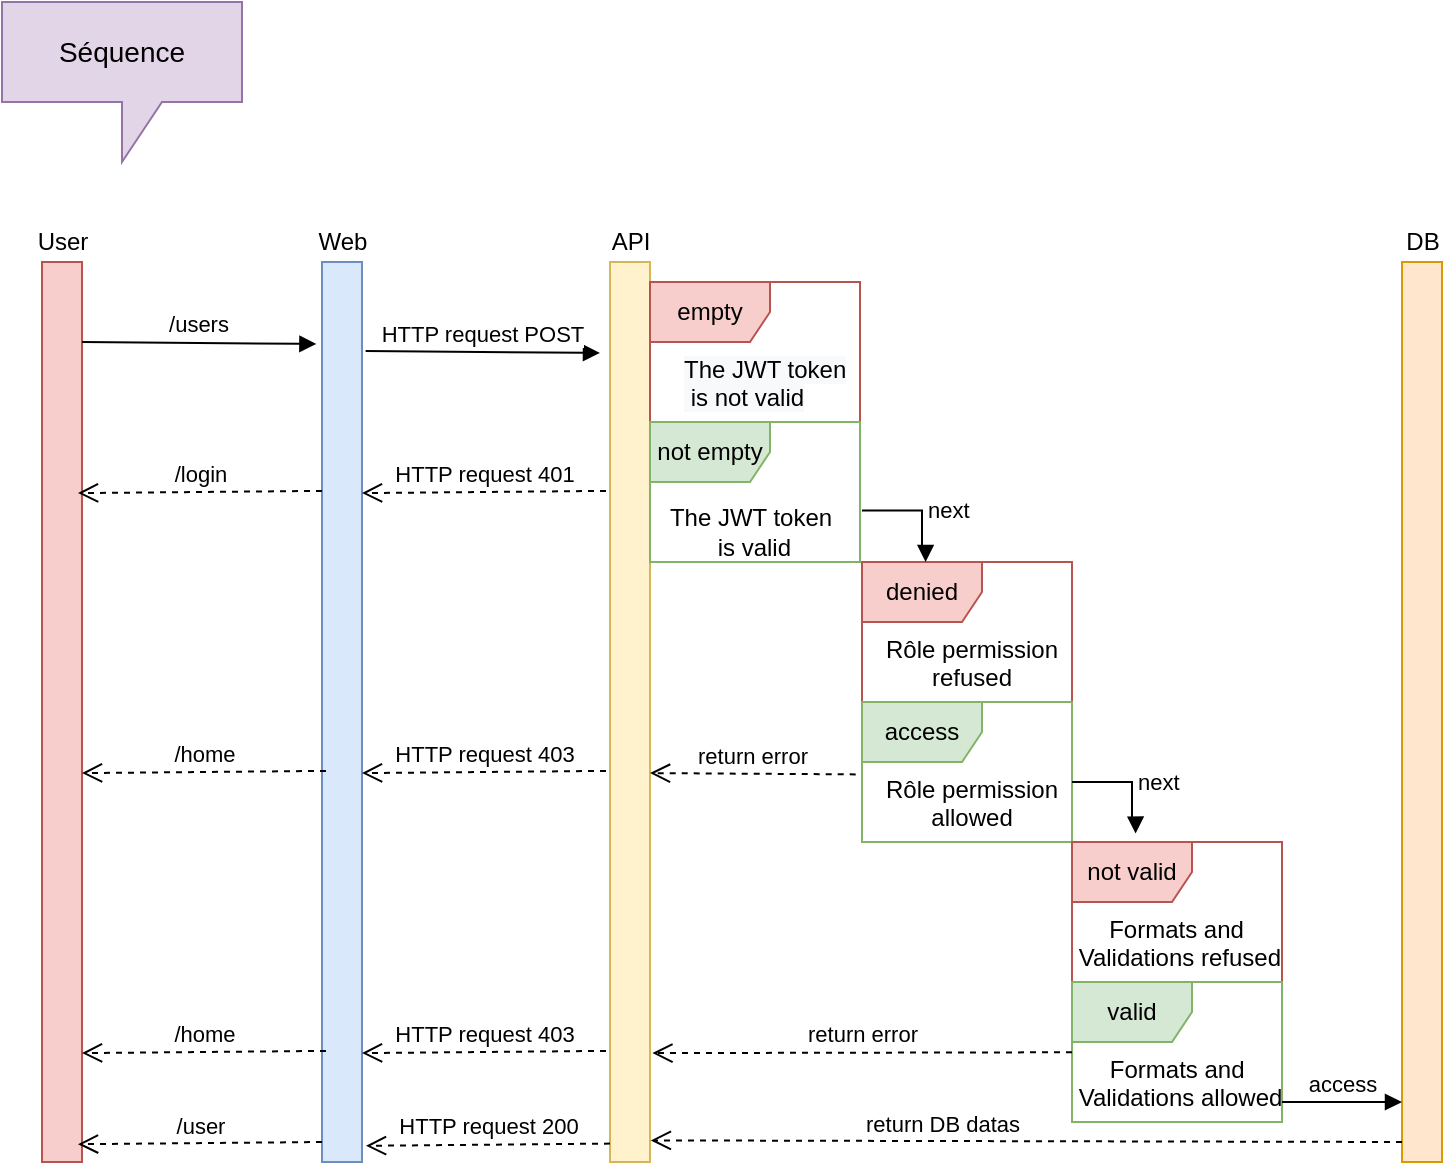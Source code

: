 <mxfile version="16.6.6" type="device" pages="3"><diagram id="dQn7wZyB-PKXCls0DXO0" name="Sequence"><mxGraphModel dx="1422" dy="794" grid="1" gridSize="10" guides="1" tooltips="1" connect="1" arrows="1" fold="1" page="1" pageScale="1" pageWidth="827" pageHeight="1169" math="0" shadow="0"><root><mxCell id="LiDdR_wrV6sBo1SxhmMw-0"/><mxCell id="LiDdR_wrV6sBo1SxhmMw-1" parent="LiDdR_wrV6sBo1SxhmMw-0"/><mxCell id="xk_bMObHFUjyDNnIYIrw-0" value="Séquence" style="shape=callout;whiteSpace=wrap;html=1;perimeter=calloutPerimeter;rounded=0;fontSize=14;strokeWidth=1;verticalAlign=middle;fillColor=#e1d5e7;strokeColor=#9673a6;" parent="LiDdR_wrV6sBo1SxhmMw-1" vertex="1"><mxGeometry x="20" y="20" width="120" height="80" as="geometry"/></mxCell><mxCell id="xk_bMObHFUjyDNnIYIrw-7" value="" style="html=1;points=[];perimeter=orthogonalPerimeter;fillColor=#f8cecc;strokeColor=#b85450;" parent="LiDdR_wrV6sBo1SxhmMw-1" vertex="1"><mxGeometry x="40" y="150" width="20" height="450" as="geometry"/></mxCell><mxCell id="xk_bMObHFUjyDNnIYIrw-8" value="" style="html=1;points=[];perimeter=orthogonalPerimeter;fillColor=#dae8fc;strokeColor=#6c8ebf;" parent="LiDdR_wrV6sBo1SxhmMw-1" vertex="1"><mxGeometry x="180" y="150" width="20" height="450" as="geometry"/></mxCell><mxCell id="xk_bMObHFUjyDNnIYIrw-9" value="" style="html=1;points=[];perimeter=orthogonalPerimeter;fillColor=#fff2cc;strokeColor=#d6b656;" parent="LiDdR_wrV6sBo1SxhmMw-1" vertex="1"><mxGeometry x="324" y="150" width="20" height="450" as="geometry"/></mxCell><mxCell id="xk_bMObHFUjyDNnIYIrw-10" value="" style="html=1;points=[];perimeter=orthogonalPerimeter;fillColor=#ffe6cc;strokeColor=#d79b00;" parent="LiDdR_wrV6sBo1SxhmMw-1" vertex="1"><mxGeometry x="720" y="150" width="20" height="450" as="geometry"/></mxCell><mxCell id="xk_bMObHFUjyDNnIYIrw-11" value="empty" style="shape=umlFrame;whiteSpace=wrap;html=1;fillColor=#f8cecc;strokeColor=#b85450;" parent="LiDdR_wrV6sBo1SxhmMw-1" vertex="1"><mxGeometry x="344" y="160" width="105" height="70" as="geometry"/></mxCell><mxCell id="xk_bMObHFUjyDNnIYIrw-12" value="not empty" style="shape=umlFrame;whiteSpace=wrap;html=1;fillColor=#d5e8d4;strokeColor=#82b366;" parent="LiDdR_wrV6sBo1SxhmMw-1" vertex="1"><mxGeometry x="344" y="230" width="105" height="70" as="geometry"/></mxCell><mxCell id="xk_bMObHFUjyDNnIYIrw-13" value="denied" style="shape=umlFrame;whiteSpace=wrap;html=1;fillColor=#f8cecc;strokeColor=#b85450;" parent="LiDdR_wrV6sBo1SxhmMw-1" vertex="1"><mxGeometry x="450" y="300" width="105" height="70" as="geometry"/></mxCell><mxCell id="xk_bMObHFUjyDNnIYIrw-14" value="access" style="shape=umlFrame;whiteSpace=wrap;html=1;fillColor=#d5e8d4;strokeColor=#82b366;" parent="LiDdR_wrV6sBo1SxhmMw-1" vertex="1"><mxGeometry x="450" y="370" width="105" height="70" as="geometry"/></mxCell><mxCell id="xk_bMObHFUjyDNnIYIrw-15" value="not valid" style="shape=umlFrame;whiteSpace=wrap;html=1;fillColor=#f8cecc;strokeColor=#b85450;" parent="LiDdR_wrV6sBo1SxhmMw-1" vertex="1"><mxGeometry x="555" y="440" width="105" height="70" as="geometry"/></mxCell><mxCell id="xk_bMObHFUjyDNnIYIrw-16" value="valid" style="shape=umlFrame;whiteSpace=wrap;html=1;fillColor=#d5e8d4;strokeColor=#82b366;" parent="LiDdR_wrV6sBo1SxhmMw-1" vertex="1"><mxGeometry x="555" y="510" width="105" height="70" as="geometry"/></mxCell><mxCell id="xk_bMObHFUjyDNnIYIrw-18" value="User" style="text;html=1;align=center;verticalAlign=middle;resizable=0;points=[];autosize=1;strokeColor=none;fillColor=none;" parent="LiDdR_wrV6sBo1SxhmMw-1" vertex="1"><mxGeometry x="30" y="130" width="40" height="20" as="geometry"/></mxCell><mxCell id="xk_bMObHFUjyDNnIYIrw-21" value="Web" style="text;html=1;align=center;verticalAlign=middle;resizable=0;points=[];autosize=1;strokeColor=none;fillColor=none;" parent="LiDdR_wrV6sBo1SxhmMw-1" vertex="1"><mxGeometry x="170" y="130" width="40" height="20" as="geometry"/></mxCell><mxCell id="xk_bMObHFUjyDNnIYIrw-22" value="API" style="text;html=1;align=center;verticalAlign=middle;resizable=0;points=[];autosize=1;strokeColor=none;fillColor=none;" parent="LiDdR_wrV6sBo1SxhmMw-1" vertex="1"><mxGeometry x="319" y="130" width="30" height="20" as="geometry"/></mxCell><mxCell id="xk_bMObHFUjyDNnIYIrw-23" value="DB" style="text;html=1;align=center;verticalAlign=middle;resizable=0;points=[];autosize=1;strokeColor=none;fillColor=none;" parent="LiDdR_wrV6sBo1SxhmMw-1" vertex="1"><mxGeometry x="715" y="130" width="30" height="20" as="geometry"/></mxCell><mxCell id="xk_bMObHFUjyDNnIYIrw-24" value="return DB datas" style="html=1;verticalAlign=bottom;endArrow=open;dashed=1;endSize=8;rounded=0;entryX=1.02;entryY=0.976;entryDx=0;entryDy=0;entryPerimeter=0;" parent="LiDdR_wrV6sBo1SxhmMw-1" target="xk_bMObHFUjyDNnIYIrw-9" edge="1"><mxGeometry x="0.225" relative="1" as="geometry"><mxPoint x="720" y="590" as="sourcePoint"/><mxPoint x="640" y="590" as="targetPoint"/><mxPoint as="offset"/></mxGeometry></mxCell><mxCell id="xk_bMObHFUjyDNnIYIrw-25" value="HTTP request 200" style="html=1;verticalAlign=bottom;endArrow=open;dashed=1;endSize=8;rounded=0;entryX=1.1;entryY=0.982;entryDx=0;entryDy=0;entryPerimeter=0;" parent="LiDdR_wrV6sBo1SxhmMw-1" target="xk_bMObHFUjyDNnIYIrw-8" edge="1"><mxGeometry relative="1" as="geometry"><mxPoint x="324" y="590.8" as="sourcePoint"/><mxPoint x="200" y="590" as="targetPoint"/></mxGeometry></mxCell><mxCell id="xk_bMObHFUjyDNnIYIrw-26" value="/user" style="html=1;verticalAlign=bottom;endArrow=open;dashed=1;endSize=8;rounded=0;entryX=1.1;entryY=0.982;entryDx=0;entryDy=0;entryPerimeter=0;" parent="LiDdR_wrV6sBo1SxhmMw-1" edge="1"><mxGeometry relative="1" as="geometry"><mxPoint x="180" y="590" as="sourcePoint"/><mxPoint x="58" y="591.1" as="targetPoint"/></mxGeometry></mxCell><mxCell id="xk_bMObHFUjyDNnIYIrw-28" value="next" style="edgeStyle=orthogonalEdgeStyle;html=1;align=left;spacingLeft=2;endArrow=block;rounded=0;entryX=0.303;entryY=-0.06;entryDx=0;entryDy=0;entryPerimeter=0;" parent="LiDdR_wrV6sBo1SxhmMw-1" target="xk_bMObHFUjyDNnIYIrw-15" edge="1"><mxGeometry relative="1" as="geometry"><mxPoint x="555" y="410" as="sourcePoint"/><Array as="points"><mxPoint x="585" y="410"/><mxPoint x="585" y="430"/><mxPoint x="587" y="430"/></Array><mxPoint x="560" y="430" as="targetPoint"/></mxGeometry></mxCell><mxCell id="xk_bMObHFUjyDNnIYIrw-29" value="next" style="edgeStyle=orthogonalEdgeStyle;html=1;align=left;spacingLeft=2;endArrow=block;rounded=0;entryX=0.303;entryY=-0.06;entryDx=0;entryDy=0;entryPerimeter=0;" parent="LiDdR_wrV6sBo1SxhmMw-1" edge="1"><mxGeometry relative="1" as="geometry"><mxPoint x="450" y="274.2" as="sourcePoint"/><Array as="points"><mxPoint x="480" y="274.2"/><mxPoint x="480" y="294.2"/><mxPoint x="482" y="294.2"/></Array><mxPoint x="481.815" y="300.0" as="targetPoint"/></mxGeometry></mxCell><mxCell id="xk_bMObHFUjyDNnIYIrw-31" value="access" style="html=1;verticalAlign=bottom;endArrow=block;rounded=0;" parent="LiDdR_wrV6sBo1SxhmMw-1" edge="1"><mxGeometry width="80" relative="1" as="geometry"><mxPoint x="660" y="570" as="sourcePoint"/><mxPoint x="720" y="570" as="targetPoint"/></mxGeometry></mxCell><mxCell id="xk_bMObHFUjyDNnIYIrw-32" value="/users" style="html=1;verticalAlign=bottom;endArrow=block;rounded=0;entryX=-0.14;entryY=0.091;entryDx=0;entryDy=0;entryPerimeter=0;" parent="LiDdR_wrV6sBo1SxhmMw-1" target="xk_bMObHFUjyDNnIYIrw-8" edge="1"><mxGeometry width="80" relative="1" as="geometry"><mxPoint x="60" y="190" as="sourcePoint"/><mxPoint x="120" y="190" as="targetPoint"/></mxGeometry></mxCell><mxCell id="xk_bMObHFUjyDNnIYIrw-34" value="HTTP request POST" style="html=1;verticalAlign=bottom;endArrow=block;rounded=0;entryX=-0.14;entryY=0.091;entryDx=0;entryDy=0;entryPerimeter=0;" parent="LiDdR_wrV6sBo1SxhmMw-1" edge="1"><mxGeometry width="80" relative="1" as="geometry"><mxPoint x="201.8" y="194.5" as="sourcePoint"/><mxPoint x="319.0" y="195.45" as="targetPoint"/></mxGeometry></mxCell><mxCell id="xk_bMObHFUjyDNnIYIrw-36" value="HTTP request 401" style="html=1;verticalAlign=bottom;endArrow=open;dashed=1;endSize=8;rounded=0;entryX=1.1;entryY=0.982;entryDx=0;entryDy=0;entryPerimeter=0;" parent="LiDdR_wrV6sBo1SxhmMw-1" edge="1"><mxGeometry relative="1" as="geometry"><mxPoint x="322" y="264.45" as="sourcePoint"/><mxPoint x="200" y="265.55" as="targetPoint"/></mxGeometry></mxCell><mxCell id="xk_bMObHFUjyDNnIYIrw-37" value="HTTP request 403" style="html=1;verticalAlign=bottom;endArrow=open;dashed=1;endSize=8;rounded=0;entryX=1.1;entryY=0.982;entryDx=0;entryDy=0;entryPerimeter=0;" parent="LiDdR_wrV6sBo1SxhmMw-1" edge="1"><mxGeometry relative="1" as="geometry"><mxPoint x="322" y="404.45" as="sourcePoint"/><mxPoint x="200" y="405.55" as="targetPoint"/></mxGeometry></mxCell><mxCell id="xk_bMObHFUjyDNnIYIrw-38" value="return error" style="html=1;verticalAlign=bottom;endArrow=open;dashed=1;endSize=8;rounded=0;entryX=1.1;entryY=0.982;entryDx=0;entryDy=0;entryPerimeter=0;exitX=-0.03;exitY=0.517;exitDx=0;exitDy=0;exitPerimeter=0;" parent="LiDdR_wrV6sBo1SxhmMw-1" source="xk_bMObHFUjyDNnIYIrw-14" edge="1"><mxGeometry relative="1" as="geometry"><mxPoint x="440" y="406" as="sourcePoint"/><mxPoint x="344" y="405.55" as="targetPoint"/></mxGeometry></mxCell><mxCell id="xk_bMObHFUjyDNnIYIrw-39" value="return error" style="html=1;verticalAlign=bottom;endArrow=open;dashed=1;endSize=8;rounded=0;exitX=-0.03;exitY=0.517;exitDx=0;exitDy=0;exitPerimeter=0;entryX=1.06;entryY=0.879;entryDx=0;entryDy=0;entryPerimeter=0;" parent="LiDdR_wrV6sBo1SxhmMw-1" target="xk_bMObHFUjyDNnIYIrw-9" edge="1"><mxGeometry relative="1" as="geometry"><mxPoint x="555.0" y="545.14" as="sourcePoint"/><mxPoint x="350" y="545" as="targetPoint"/></mxGeometry></mxCell><mxCell id="xk_bMObHFUjyDNnIYIrw-40" value="HTTP request 403" style="html=1;verticalAlign=bottom;endArrow=open;dashed=1;endSize=8;rounded=0;entryX=1.1;entryY=0.982;entryDx=0;entryDy=0;entryPerimeter=0;" parent="LiDdR_wrV6sBo1SxhmMw-1" edge="1"><mxGeometry relative="1" as="geometry"><mxPoint x="322" y="544.45" as="sourcePoint"/><mxPoint x="200" y="545.55" as="targetPoint"/></mxGeometry></mxCell><mxCell id="xk_bMObHFUjyDNnIYIrw-41" value="/home" style="html=1;verticalAlign=bottom;endArrow=open;dashed=1;endSize=8;rounded=0;entryX=1.1;entryY=0.982;entryDx=0;entryDy=0;entryPerimeter=0;" parent="LiDdR_wrV6sBo1SxhmMw-1" edge="1"><mxGeometry relative="1" as="geometry"><mxPoint x="182" y="544.45" as="sourcePoint"/><mxPoint x="60" y="545.55" as="targetPoint"/></mxGeometry></mxCell><mxCell id="xk_bMObHFUjyDNnIYIrw-42" value="/home" style="html=1;verticalAlign=bottom;endArrow=open;dashed=1;endSize=8;rounded=0;entryX=1.1;entryY=0.982;entryDx=0;entryDy=0;entryPerimeter=0;" parent="LiDdR_wrV6sBo1SxhmMw-1" edge="1"><mxGeometry relative="1" as="geometry"><mxPoint x="182" y="404.45" as="sourcePoint"/><mxPoint x="60" y="405.55" as="targetPoint"/></mxGeometry></mxCell><mxCell id="xk_bMObHFUjyDNnIYIrw-43" value="/login" style="html=1;verticalAlign=bottom;endArrow=open;dashed=1;endSize=8;rounded=0;entryX=1.1;entryY=0.982;entryDx=0;entryDy=0;entryPerimeter=0;" parent="LiDdR_wrV6sBo1SxhmMw-1" edge="1"><mxGeometry relative="1" as="geometry"><mxPoint x="180" y="264.45" as="sourcePoint"/><mxPoint x="58" y="265.55" as="targetPoint"/></mxGeometry></mxCell><mxCell id="xk_bMObHFUjyDNnIYIrw-44" value="The JWT token&lt;br&gt;&amp;nbsp;is valid" style="text;html=1;align=center;verticalAlign=middle;resizable=0;points=[];autosize=1;strokeColor=none;fillColor=none;" parent="LiDdR_wrV6sBo1SxhmMw-1" vertex="1"><mxGeometry x="344" y="270" width="100" height="30" as="geometry"/></mxCell><mxCell id="xk_bMObHFUjyDNnIYIrw-47" value="&lt;span style=&quot;color: rgb(0 , 0 , 0) ; font-family: &amp;#34;helvetica&amp;#34; ; font-size: 12px ; font-style: normal ; font-weight: 400 ; letter-spacing: normal ; text-align: center ; text-indent: 0px ; text-transform: none ; word-spacing: 0px ; background-color: rgb(248 , 249 , 250) ; display: inline ; float: none&quot;&gt;The JWT token&lt;/span&gt;&lt;br style=&quot;color: rgb(0 , 0 , 0) ; font-family: &amp;#34;helvetica&amp;#34; ; font-size: 12px ; font-style: normal ; font-weight: 400 ; letter-spacing: normal ; text-align: center ; text-indent: 0px ; text-transform: none ; word-spacing: 0px ; background-color: rgb(248 , 249 , 250)&quot;&gt;&lt;span style=&quot;color: rgb(0 , 0 , 0) ; font-family: &amp;#34;helvetica&amp;#34; ; font-size: 12px ; font-style: normal ; font-weight: 400 ; letter-spacing: normal ; text-align: center ; text-indent: 0px ; text-transform: none ; word-spacing: 0px ; background-color: rgb(248 , 249 , 250) ; display: inline ; float: none&quot;&gt;&amp;nbsp;is not valid&lt;/span&gt;" style="text;whiteSpace=wrap;html=1;" parent="LiDdR_wrV6sBo1SxhmMw-1" vertex="1"><mxGeometry x="359" y="190" width="110" height="40" as="geometry"/></mxCell><mxCell id="xk_bMObHFUjyDNnIYIrw-48" value="&lt;div style=&quot;text-align: center&quot;&gt;&lt;span&gt;&lt;font face=&quot;helvetica&quot;&gt;Rôle permission&lt;/font&gt;&lt;/span&gt;&lt;/div&gt;&lt;div style=&quot;text-align: center&quot;&gt;&lt;span&gt;&lt;font face=&quot;helvetica&quot;&gt;refused&lt;/font&gt;&lt;/span&gt;&lt;/div&gt;" style="text;whiteSpace=wrap;html=1;" parent="LiDdR_wrV6sBo1SxhmMw-1" vertex="1"><mxGeometry x="460" y="330" width="110" height="40" as="geometry"/></mxCell><mxCell id="xk_bMObHFUjyDNnIYIrw-49" value="&lt;div style=&quot;text-align: center&quot;&gt;&lt;span&gt;&lt;font face=&quot;helvetica&quot;&gt;Rôle permission&lt;/font&gt;&lt;/span&gt;&lt;/div&gt;&lt;div style=&quot;text-align: center&quot;&gt;&lt;span&gt;&lt;font face=&quot;helvetica&quot;&gt;allowed&lt;/font&gt;&lt;/span&gt;&lt;/div&gt;" style="text;whiteSpace=wrap;html=1;" parent="LiDdR_wrV6sBo1SxhmMw-1" vertex="1"><mxGeometry x="460" y="400" width="110" height="40" as="geometry"/></mxCell><mxCell id="xk_bMObHFUjyDNnIYIrw-50" value="&lt;div style=&quot;text-align: center&quot;&gt;&lt;font face=&quot;helvetica&quot;&gt;Formats and&lt;/font&gt;&lt;/div&gt;&lt;div style=&quot;text-align: center&quot;&gt;&lt;font face=&quot;helvetica&quot;&gt;&amp;nbsp;Validations&amp;nbsp;&lt;/font&gt;&lt;span style=&quot;font-family: &amp;#34;helvetica&amp;#34;&quot;&gt;refused&lt;/span&gt;&lt;/div&gt;" style="text;whiteSpace=wrap;html=1;" parent="LiDdR_wrV6sBo1SxhmMw-1" vertex="1"><mxGeometry x="552.5" y="470" width="110" height="40" as="geometry"/></mxCell><mxCell id="xk_bMObHFUjyDNnIYIrw-51" value="&lt;div style=&quot;text-align: center&quot;&gt;&lt;font face=&quot;helvetica&quot;&gt;Formats and&lt;/font&gt;&lt;/div&gt;&lt;div style=&quot;text-align: center&quot;&gt;&lt;font face=&quot;helvetica&quot;&gt;&amp;nbsp;Validations&amp;nbsp;&lt;/font&gt;&lt;span style=&quot;font-family: &amp;#34;helvetica&amp;#34;&quot;&gt;allowed&lt;/span&gt;&lt;/div&gt;" style="text;whiteSpace=wrap;html=1;" parent="LiDdR_wrV6sBo1SxhmMw-1" vertex="1"><mxGeometry x="552.5" y="540" width="110" height="40" as="geometry"/></mxCell></root></mxGraphModel></diagram><diagram id="PP5y37T1NCXDWAxKDjfz" name="Exigence"><mxGraphModel dx="1422" dy="794" grid="1" gridSize="10" guides="1" tooltips="1" connect="1" arrows="1" fold="1" page="1" pageScale="1" pageWidth="827" pageHeight="1169" math="0" shadow="0"><root><mxCell id="0"/><mxCell id="1" parent="0"/><mxCell id="3-x1_bQ7SzuKg1VykOmz-13" value="Se connecter&#10;&lt; Requirements &gt;" style="swimlane;fontStyle=0;childLayout=stackLayout;horizontal=1;startSize=30;horizontalStack=0;resizeParent=1;resizeParentMax=0;resizeLast=0;collapsible=1;marginBottom=0;fontSize=13;direction=east;rounded=0;strokeWidth=1;perimeterSpacing=0;swimlaneFillColor=none;spacing=4;fillColor=#dae8fc;strokeColor=#6c8ebf;" parent="1" vertex="1"><mxGeometry x="40" y="220" width="250" height="90" as="geometry"/></mxCell><mxCell id="3-x1_bQ7SzuKg1VykOmz-15" value="Permet de se connecter" style="text;strokeColor=none;fillColor=none;align=left;verticalAlign=middle;spacingLeft=4;spacingRight=4;overflow=hidden;points=[[0,0.5],[1,0.5]];portConstraint=eastwest;rotatable=0;fontSize=18;" parent="3-x1_bQ7SzuKg1VykOmz-13" vertex="1"><mxGeometry y="30" width="250" height="30" as="geometry"/></mxCell><mxCell id="3-x1_bQ7SzuKg1VykOmz-16" value="id: 1" style="text;align=left;verticalAlign=middle;spacingLeft=4;spacingRight=4;overflow=hidden;points=[[0,0.5],[1,0.5]];portConstraint=eastwest;rotatable=0;fontSize=18;" parent="3-x1_bQ7SzuKg1VykOmz-13" vertex="1"><mxGeometry y="60" width="250" height="30" as="geometry"/></mxCell><mxCell id="3-x1_bQ7SzuKg1VykOmz-32" value="" style="endArrow=none;html=1;rounded=0;fontSize=13;horizontal=1;verticalAlign=middle;exitX=0.002;exitY=0.884;exitDx=0;exitDy=0;entryX=1;entryY=0;entryDx=0;entryDy=0;exitPerimeter=0;" parent="1" source="1Z-VSQ5LYeNRugJUBKyp-2" edge="1"><mxGeometry width="50" height="50" relative="1" as="geometry"><mxPoint x="341.42" y="255.21" as="sourcePoint"/><mxPoint x="305.607" y="274.393" as="targetPoint"/></mxGeometry></mxCell><mxCell id="3-x1_bQ7SzuKg1VykOmz-81" value="" style="rounded=0;whiteSpace=wrap;html=1;" parent="1" vertex="1"><mxGeometry x="10" y="950" width="450" height="200" as="geometry"/></mxCell><mxCell id="3-x1_bQ7SzuKg1VykOmz-83" value="" style="ellipse;whiteSpace=wrap;html=1;aspect=fixed;" parent="1" vertex="1"><mxGeometry x="50" y="973" width="40" height="40" as="geometry"/></mxCell><mxCell id="3-x1_bQ7SzuKg1VykOmz-84" value="" style="shape=umlDestroy;whiteSpace=wrap;html=1;strokeWidth=3;" parent="1" vertex="1"><mxGeometry x="55" y="978" width="30" height="30" as="geometry"/></mxCell><mxCell id="3-x1_bQ7SzuKg1VykOmz-85" value="découpe et relie une exigence à une autre" style="text;html=1;strokeColor=none;fillColor=none;align=center;verticalAlign=middle;whiteSpace=wrap;rounded=0;" parent="1" vertex="1"><mxGeometry x="130" y="960" width="250" height="30" as="geometry"/></mxCell><mxCell id="3-x1_bQ7SzuKg1VykOmz-86" style="edgeStyle=none;rounded=0;orthogonalLoop=1;jettySize=auto;html=1;dashed=1;entryX=0;entryY=0.5;entryDx=0;entryDy=0;" parent="1" edge="1"><mxGeometry relative="1" as="geometry"><mxPoint x="140" y="1053" as="sourcePoint"/><mxPoint x="50" y="1053" as="targetPoint"/></mxGeometry></mxCell><mxCell id="3-x1_bQ7SzuKg1VykOmz-87" value="relie un autre système ou exigence&amp;nbsp;&lt;br&gt;(sous système, API, ..)&lt;span style=&quot;color: rgba(0 , 0 , 0 , 0) ; font-family: monospace ; font-size: 0px&quot;&gt;%3CmxGraphModel%3E%3Croot%3E%3CmxCell%20id%3D%220%22%2F%3E%3CmxCell%20id%3D%221%22%20parent%3D%220%22%2F%3E%3CmxCell%20id%3D%222%22%20value%3D%22d%C3%A9coupe%20et%20relie%20une%20exigence%20%C3%A0%20une%20autre%22%20style%3D%22text%3Bhtml%3D1%3BstrokeColor%3Dnone%3BfillColor%3Dnone%3Balign%3Dcenter%3BverticalAlign%3Dmiddle%3BwhiteSpace%3Dwrap%3Brounded%3D0%3B%22%20vertex%3D%221%22%20parent%3D%221%22%3E%3CmxGeometry%20x%3D%22840%22%20y%3D%22575%22%20width%3D%22250%22%20height%3D%2230%22%20as%3D%22geometry%22%2F%3E%3C%2FmxCell%3E%3C%2Froot%3E%3C%2FmxGraphModel%3E&lt;/span&gt;" style="text;html=1;strokeColor=none;fillColor=none;align=center;verticalAlign=middle;whiteSpace=wrap;rounded=0;" parent="1" vertex="1"><mxGeometry x="140" y="1033" width="250" height="30" as="geometry"/></mxCell><mxCell id="3-x1_bQ7SzuKg1VykOmz-88" value="Donne des précisions par une ou plusieurs exigences&amp;nbsp;&lt;span style=&quot;color: rgba(0 , 0 , 0 , 0) ; font-family: monospace ; font-size: 0px&quot;&gt;%3CmxGraphModel%3E%3Croot%3E%3CmxCell%20id%3D%220%22%2F%3E%3CmxCell%20id%3D%221%22%20parent%3D%220%22%2F%3E%3CmxCell%20id%3D%222%22%20value%3D%22d%C3%A9coupe%20et%20relie%20une%20exigence%20%C3%A0%20une%20autre%22%20style%3D%22text%3Bhtml%3D1%3BstrokeColor%3Dnone%3BfillColor%3Dnone%3Balign%3Dcenter%3BverticalAlign%3Dmiddle%3BwhiteSpace%3Dwrap%3Brounded%3D0%3B%22%20vertex%3D%221%22%20parent%3D%221%22%3E%3CmxGeometry%20x%3D%22840%22%20y%3D%22575%22%20width%3D%22250%22%20height%3D%2230%22%20as%3D%22geometry%22%2F%3E%3C%2FmxCell%3E%3C%2Froot%3E%3C%2FmxGraphModel%3E&lt;/span&gt;" style="text;html=1;strokeColor=none;fillColor=none;align=center;verticalAlign=middle;whiteSpace=wrap;rounded=0;" parent="1" vertex="1"><mxGeometry x="140" y="1083" width="250" height="30" as="geometry"/></mxCell><mxCell id="3-x1_bQ7SzuKg1VykOmz-89" style="edgeStyle=none;rounded=0;orthogonalLoop=1;jettySize=auto;html=1;dashed=1;entryX=0;entryY=0.5;entryDx=0;entryDy=0;" parent="1" edge="1"><mxGeometry relative="1" as="geometry"><mxPoint x="140" y="1103" as="sourcePoint"/><mxPoint x="50" y="1103" as="targetPoint"/></mxGeometry></mxCell><mxCell id="3-x1_bQ7SzuKg1VykOmz-90" value="&quot;deriveRqt&quot;&lt;span style=&quot;color: rgba(0 , 0 , 0 , 0) ; font-family: monospace ; font-size: 0px&quot;&gt;%3CmxGraphModel%3E%3Croot%3E%3CmxCell%20id%3D%220%22%2F%3E%3CmxCell%20id%3D%221%22%20parent%3D%220%22%2F%3E%3CmxCell%20id%3D%222%22%20value%3D%22Afficher%26%2310%3B%26quot%3Brequirement%26quot%3B%22%20style%3D%22swimlane%3BfontStyle%3D0%3BchildLayout%3DstackLayout%3Bhorizontal%3D1%3BstartSize%3D30%3BhorizontalStack%3D0%3BresizeParent%3D1%3BresizeParentMax%3D0%3BresizeLast%3D0%3Bcollapsible%3D1%3BmarginBottom%3D0%3B%22%20vertex%3D%221%22%20parent%3D%221%22%3E%3CmxGeometry%20x%3D%22275%22%20y%3D%22200%22%20width%3D%22150%22%20height%3D%2290%22%20as%3D%22geometry%22%2F%3E%3C%2FmxCell%3E%3CmxCell%20id%3D%223%22%20value%3D%22Permet%20l'affichage%20du%20form%22%20style%3D%22text%3BstrokeColor%3Dnone%3BfillColor%3Dnone%3Balign%3Dleft%3BverticalAlign%3Dmiddle%3BspacingLeft%3D4%3BspacingRight%3D4%3Boverflow%3Dhidden%3Bpoints%3D%5B%5B0%2C0.5%5D%2C%5B1%2C0.5%5D%5D%3BportConstraint%3Deastwest%3Brotatable%3D0%3B%22%20vertex%3D%221%22%20parent%3D%222%22%3E%3CmxGeometry%20y%3D%2230%22%20width%3D%22150%22%20height%3D%2230%22%20as%3D%22geometry%22%2F%3E%3C%2FmxCell%3E%3CmxCell%20id%3D%224%22%20value%3D%22id%20%3A%202%22%20style%3D%22text%3BstrokeColor%3Dnone%3BfillColor%3Dnone%3Balign%3Dleft%3BverticalAlign%3Dmiddle%3BspacingLeft%3D4%3BspacingRight%3D4%3Boverflow%3Dhidden%3Bpoints%3D%5B%5B0%2C0.5%5D%2C%5B1%2C0.5%5D%5D%3BportConstraint%3Deastwest%3Brotatable%3D0%3B%22%20vertex%3D%221%22%20parent%3D%222%22%3E%3CmxGeometry%20y%3D%2260%22%20width%3D%22150%22%20height%3D%2230%22%20as%3D%22geometry%22%2F%3E%3C%2FmxCell%3E%3C%2Froot%3E%3C%2FmxGraphModel%3E&lt;/span&gt;&lt;span style=&quot;color: rgba(0 , 0 , 0 , 0) ; font-family: monospace ; font-size: 0px&quot;&gt;%3CmxGraphModel%3E%3Croot%3E%3CmxCell%20id%3D%220%22%2F%3E%3CmxCell%20id%3D%221%22%20parent%3D%220%22%2F%3E%3CmxCell%20id%3D%222%22%20value%3D%22Afficher%26%2310%3B%26quot%3Brequirement%26quot%3B%22%20style%3D%22swimlane%3BfontStyle%3D0%3BchildLayout%3DstackLayout%3Bhorizontal%3D1%3BstartSize%3D30%3BhorizontalStack%3D0%3BresizeParent%3D1%3BresizeParentMax%3D0%3BresizeLast%3D0%3Bcollapsible%3D1%3BmarginBottom%3D0%3B%22%20vertex%3D%221%22%20parent%3D%221%22%3E%3CmxGeometry%20x%3D%22275%22%20y%3D%22200%22%20width%3D%22150%22%20height%3D%2290%22%20as%3D%22geometry%22%2F%3E%3C%2FmxCell%3E%3CmxCell%20id%3D%223%22%20value%3D%22Permet%20l'affichage%20du%20form%22%20style%3D%22text%3BstrokeColor%3Dnone%3BfillColor%3Dnone%3Balign%3Dleft%3BverticalAlign%3Dmiddle%3BspacingLeft%3D4%3BspacingRight%3D4%3Boverflow%3Dhidden%3Bpoints%3D%5B%5B0%2C0.5%5D%2C%5B1%2C0.5%5D%5D%3BportConstraint%3Deastwest%3Brotatable%3D0%3B%22%20vertex%3D%221%22%20parent%3D%222%22%3E%3CmxGeometry%20y%3D%2230%22%20width%3D%22150%22%20height%3D%2230%22%20as%3D%22geometry%22%2F%3E%3C%2FmxCell%3E%3CmxCell%20id%3D%224%22%20value%3D%22id%20%3A%202%22%20style%3D%22text%3BstrokeColor%3Dnone%3BfillColor%3Dnone%3Balign%3Dleft%3BverticalAlign%3Dmiddle%3BspacingLeft%3D4%3BspacingRight%3D4%3Boverflow%3Dhidden%3Bpoints%3D%5B%5B0%2C0.5%5D%2C%5B1%2C0.5%5D%5D%3BportConstraint%3Deastwest%3Brotatable%3D0%3B%22%20vertex%3D%221%22%20parent%3D%222%22%3E%3CmxGeometry%20y%3D%2260%22%20width%3D%22150%22%20height%3D%2230%22%20as%3D%22geometry%22%2F%3E%3C%2FmxCell%3E%3C%2Froot%3E%3C%2FmxGraphModel%3E&lt;/span&gt;&lt;span style=&quot;color: rgba(0 , 0 , 0 , 0) ; font-family: monospace ; font-size: 0px&quot;&gt;%3CmxGraphModel%3E%3Croot%3E%3CmxCell%20id%3D%220%22%2F%3E%3CmxCell%20id%3D%221%22%20parent%3D%220%22%2F%3E%3CmxCell%20id%3D%222%22%20value%3D%22Afficher%26%2310%3B%26quot%3Brequirement%26quot%3B%22%20style%3D%22swimlane%3BfontStyle%3D0%3BchildLayout%3DstackLayout%3Bhorizontal%3D1%3BstartSize%3D30%3BhorizontalStack%3D0%3BresizeParent%3D1%3BresizeParentMax%3D0%3BresizeLast%3D0%3Bcollapsible%3D1%3BmarginBottom%3D0%3B%22%20vertex%3D%221%22%20parent%3D%221%22%3E%3CmxGeometry%20x%3D%22275%22%20y%3D%22200%22%20width%3D%22150%22%20height%3D%2290%22%20as%3D%22geometry%22%2F%3E%3C%2FmxCell%3E%3CmxCell%20id%3D%223%22%20value%3D%22Permet%20l'affichage%20du%20form%22%20style%3D%22text%3BstrokeColor%3Dnone%3BfillColor%3Dnone%3Balign%3Dleft%3BverticalAlign%3Dmiddle%3BspacingLeft%3D4%3BspacingRight%3D4%3Boverflow%3Dhidden%3Bpoints%3D%5B%5B0%2C0.5%5D%2C%5B1%2C0.5%5D%5D%3BportConstraint%3Deastwest%3Brotatable%3D0%3B%22%20vertex%3D%221%22%20parent%3D%222%22%3E%3CmxGeometry%20y%3D%2230%22%20width%3D%22150%22%20height%3D%2230%22%20as%3D%22geometry%22%2F%3E%3C%2FmxCell%3E%3CmxCell%20id%3D%224%22%20value%3D%22id%20%3A%202%22%20style%3D%22text%3BstrokeColor%3Dnone%3BfillColor%3Dnone%3Balign%3Dleft%3BverticalAlign%3Dmiddle%3BspacingLeft%3D4%3BspacingRight%3D4%3Boverflow%3Dhidden%3Bpoints%3D%5B%5B0%2C0.5%5D%2C%5B1%2C0.5%5D%5D%3BportConstraint%3Deastwest%3Brotatable%3D0%3B%22%20vertex%3D%221%22%20parent%3D%222%22%3E%3CmxGeometry%20y%3D%2260%22%20width%3D%22150%22%20height%3D%2230%22%20as%3D%22geometry%22%2F%3E%3C%2FmxCell%3E%3C%2Froot%3E%3C%2FmxGraphModel%3E&lt;/span&gt;" style="text;html=1;strokeColor=none;fillColor=none;align=center;verticalAlign=middle;whiteSpace=wrap;rounded=0;" parent="1" vertex="1"><mxGeometry x="70" y="1023" width="60" height="30" as="geometry"/></mxCell><mxCell id="3-x1_bQ7SzuKg1VykOmz-91" value="&quot;refine&quot;&lt;span style=&quot;color: rgba(0 , 0 , 0 , 0) ; font-family: monospace ; font-size: 0px&quot;&gt;%3CmxGraphModel%3E%3Croot%3E%3CmxCell%20id%3D%220%22%2F%3E%3CmxCell%20id%3D%221%22%20parent%3D%220%22%2F%3E%3CmxCell%20id%3D%222%22%20value%3D%22Afficher%26%2310%3B%26quot%3Brequirement%26quot%3B%22%20style%3D%22swimlane%3BfontStyle%3D0%3BchildLayout%3DstackLayout%3Bhorizontal%3D1%3BstartSize%3D30%3BhorizontalStack%3D0%3BresizeParent%3D1%3BresizeParentMax%3D0%3BresizeLast%3D0%3Bcollapsible%3D1%3BmarginBottom%3D0%3B%22%20vertex%3D%221%22%20parent%3D%221%22%3E%3CmxGeometry%20x%3D%22275%22%20y%3D%22200%22%20width%3D%22150%22%20height%3D%2290%22%20as%3D%22geometry%22%2F%3E%3C%2FmxCell%3E%3CmxCell%20id%3D%223%22%20value%3D%22Permet%20l'affichage%20du%20form%22%20style%3D%22text%3BstrokeColor%3Dnone%3BfillColor%3Dnone%3Balign%3Dleft%3BverticalAlign%3Dmiddle%3BspacingLeft%3D4%3BspacingRight%3D4%3Boverflow%3Dhidden%3Bpoints%3D%5B%5B0%2C0.5%5D%2C%5B1%2C0.5%5D%5D%3BportConstraint%3Deastwest%3Brotatable%3D0%3B%22%20vertex%3D%221%22%20parent%3D%222%22%3E%3CmxGeometry%20y%3D%2230%22%20width%3D%22150%22%20height%3D%2230%22%20as%3D%22geometry%22%2F%3E%3C%2FmxCell%3E%3CmxCell%20id%3D%224%22%20value%3D%22id%20%3A%202%22%20style%3D%22text%3BstrokeColor%3Dnone%3BfillColor%3Dnone%3Balign%3Dleft%3BverticalAlign%3Dmiddle%3BspacingLeft%3D4%3BspacingRight%3D4%3Boverflow%3Dhidden%3Bpoints%3D%5B%5B0%2C0.5%5D%2C%5B1%2C0.5%5D%5D%3BportConstraint%3Deastwest%3Brotatable%3D0%3B%22%20vertex%3D%221%22%20parent%3D%222%22%3E%3CmxGeometry%20y%3D%2260%22%20width%3D%22150%22%20height%3D%2230%22%20as%3D%22geometry%22%2F%3E%3C%2FmxCell%3E%3C%2Froot%3E%3C%2FmxGraphModel%3E&lt;/span&gt;&lt;span style=&quot;color: rgba(0 , 0 , 0 , 0) ; font-family: monospace ; font-size: 0px&quot;&gt;%3CmxGraphModel%3E%3Croot%3E%3CmxCell%20id%3D%220%22%2F%3E%3CmxCell%20id%3D%221%22%20parent%3D%220%22%2F%3E%3CmxCell%20id%3D%222%22%20value%3D%22Afficher%26%2310%3B%26quot%3Brequirement%26quot%3B%22%20style%3D%22swimlane%3BfontStyle%3D0%3BchildLayout%3DstackLayout%3Bhorizontal%3D1%3BstartSize%3D30%3BhorizontalStack%3D0%3BresizeParent%3D1%3BresizeParentMax%3D0%3BresizeLast%3D0%3Bcollapsible%3D1%3BmarginBottom%3D0%3B%22%20vertex%3D%221%22%20parent%3D%221%22%3E%3CmxGeometry%20x%3D%22275%22%20y%3D%22200%22%20width%3D%22150%22%20height%3D%2290%22%20as%3D%22geometry%22%2F%3E%3C%2FmxCell%3E%3CmxCell%20id%3D%223%22%20value%3D%22Permet%20l'affichage%20du%20form%22%20style%3D%22text%3BstrokeColor%3Dnone%3BfillColor%3Dnone%3Balign%3Dleft%3BverticalAlign%3Dmiddle%3BspacingLeft%3D4%3BspacingRight%3D4%3Boverflow%3Dhidden%3Bpoints%3D%5B%5B0%2C0.5%5D%2C%5B1%2C0.5%5D%5D%3BportConstraint%3Deastwest%3Brotatable%3D0%3B%22%20vertex%3D%221%22%20parent%3D%222%22%3E%3CmxGeometry%20y%3D%2230%22%20width%3D%22150%22%20height%3D%2230%22%20as%3D%22geometry%22%2F%3E%3C%2FmxCell%3E%3CmxCell%20id%3D%224%22%20value%3D%22id%20%3A%202%22%20style%3D%22text%3BstrokeColor%3Dnone%3BfillColor%3Dnone%3Balign%3Dleft%3BverticalAlign%3Dmiddle%3BspacingLeft%3D4%3BspacingRight%3D4%3Boverflow%3Dhidden%3Bpoints%3D%5B%5B0%2C0.5%5D%2C%5B1%2C0.5%5D%5D%3BportConstraint%3Deastwest%3Brotatable%3D0%3B%22%20vertex%3D%221%22%20parent%3D%222%22%3E%3CmxGeometry%20y%3D%2260%22%20width%3D%22150%22%20height%3D%2230%22%20as%3D%22geometry%22%2F%3E%3C%2FmxCell%3E%3C%2Froot%3E%3C%2FmxGraphModel%3E&lt;/span&gt;&lt;span style=&quot;color: rgba(0 , 0 , 0 , 0) ; font-family: monospace ; font-size: 0px&quot;&gt;%3CmxGraphModel%3E%3Croot%3E%3CmxCell%20id%3D%220%22%2F%3E%3CmxCell%20id%3D%221%22%20parent%3D%220%22%2F%3E%3CmxCell%20id%3D%222%22%20value%3D%22Afficher%26%2310%3B%26quot%3Brequirement%26quot%3B%22%20style%3D%22swimlane%3BfontStyle%3D0%3BchildLayout%3DstackLayout%3Bhorizontal%3D1%3BstartSize%3D30%3BhorizontalStack%3D0%3BresizeParent%3D1%3BresizeParentMax%3D0%3BresizeLast%3D0%3Bcollapsible%3D1%3BmarginBottom%3D0%3B%22%20vertex%3D%221%22%20parent%3D%221%22%3E%3CmxGeometry%20x%3D%22275%22%20y%3D%22200%22%20width%3D%22150%22%20height%3D%2290%22%20as%3D%22geometry%22%2F%3E%3C%2FmxCell%3E%3CmxCell%20id%3D%223%22%20value%3D%22Permet%20l'affichage%20du%20form%22%20style%3D%22text%3BstrokeColor%3Dnone%3BfillColor%3Dnone%3Balign%3Dleft%3BverticalAlign%3Dmiddle%3BspacingLeft%3D4%3BspacingRight%3D4%3Boverflow%3Dhidden%3Bpoints%3D%5B%5B0%2C0.5%5D%2C%5B1%2C0.5%5D%5D%3BportConstraint%3Deastwest%3Brotatable%3D0%3B%22%20vertex%3D%221%22%20parent%3D%222%22%3E%3CmxGeometry%20y%3D%2230%22%20width%3D%22150%22%20height%3D%2230%22%20as%3D%22geometry%22%2F%3E%3C%2FmxCell%3E%3CmxCell%20id%3D%224%22%20value%3D%22id%20%3A%202%22%20style%3D%22text%3BstrokeColor%3Dnone%3BfillColor%3Dnone%3Balign%3Dleft%3BverticalAlign%3Dmiddle%3BspacingLeft%3D4%3BspacingRight%3D4%3Boverflow%3Dhidden%3Bpoints%3D%5B%5B0%2C0.5%5D%2C%5B1%2C0.5%5D%5D%3BportConstraint%3Deastwest%3Brotatable%3D0%3B%22%20vertex%3D%221%22%20parent%3D%222%22%3E%3CmxGeometry%20y%3D%2260%22%20width%3D%22150%22%20height%3D%2230%22%20as%3D%22geometry%22%2F%3E%3C%2FmxCell%3E%3C%2Froot%3E%3C%2FmxGraphModel%3E&lt;/span&gt;" style="text;html=1;strokeColor=none;fillColor=none;align=center;verticalAlign=middle;whiteSpace=wrap;rounded=0;" parent="1" vertex="1"><mxGeometry x="70" y="1073" width="60" height="30" as="geometry"/></mxCell><mxCell id="3-x1_bQ7SzuKg1VykOmz-150" value="Diagramme exigence" style="shape=callout;whiteSpace=wrap;html=1;perimeter=calloutPerimeter;rounded=0;fontSize=14;strokeWidth=1;verticalAlign=middle;fillColor=#d5e8d4;strokeColor=#82b366;" parent="1" vertex="1"><mxGeometry x="30" y="20" width="120" height="80" as="geometry"/></mxCell><mxCell id="1Z-VSQ5LYeNRugJUBKyp-1" value="Vérifier le mot de passe&#10;&lt; Requirements &gt;" style="swimlane;fontStyle=0;childLayout=stackLayout;horizontal=1;startSize=30;horizontalStack=0;resizeParent=1;resizeParentMax=0;resizeLast=0;collapsible=1;marginBottom=0;fontSize=13;direction=east;rounded=0;strokeWidth=1;perimeterSpacing=0;swimlaneFillColor=none;spacing=4;fillColor=#dae8fc;strokeColor=#6c8ebf;" parent="1" vertex="1"><mxGeometry x="340" y="60" width="270" height="120" as="geometry"/></mxCell><mxCell id="1Z-VSQ5LYeNRugJUBKyp-2" value="Permet de vérifier le mot de &#10;passe crypté" style="text;strokeColor=none;fillColor=none;align=left;verticalAlign=middle;spacingLeft=4;spacingRight=4;overflow=hidden;points=[[0,0.5],[1,0.5]];portConstraint=eastwest;rotatable=0;fontSize=18;" parent="1Z-VSQ5LYeNRugJUBKyp-1" vertex="1"><mxGeometry y="30" width="270" height="60" as="geometry"/></mxCell><mxCell id="1Z-VSQ5LYeNRugJUBKyp-3" value="id: 1.1" style="text;align=left;verticalAlign=middle;spacingLeft=4;spacingRight=4;overflow=hidden;points=[[0,0.5],[1,0.5]];portConstraint=eastwest;rotatable=0;fontSize=18;" parent="1Z-VSQ5LYeNRugJUBKyp-1" vertex="1"><mxGeometry y="90" width="270" height="30" as="geometry"/></mxCell><mxCell id="1Z-VSQ5LYeNRugJUBKyp-15" value="" style="endArrow=none;html=1;rounded=0;fontSize=13;horizontal=1;verticalAlign=middle;exitX=0;exitY=0.5;exitDx=0;exitDy=0;" parent="1" edge="1"><mxGeometry width="50" height="50" relative="1" as="geometry"><mxPoint x="341.42" y="295.21" as="sourcePoint"/><mxPoint x="310" y="285" as="targetPoint"/></mxGeometry></mxCell><mxCell id="1Z-VSQ5LYeNRugJUBKyp-18" value="Ouvrir la session&#10;&lt; Requirements &gt;" style="swimlane;fontStyle=0;childLayout=stackLayout;horizontal=1;startSize=30;horizontalStack=0;resizeParent=1;resizeParentMax=0;resizeLast=0;collapsible=1;marginBottom=0;fontSize=13;direction=east;rounded=0;strokeWidth=1;perimeterSpacing=0;swimlaneFillColor=none;spacing=4;fillColor=#dae8fc;strokeColor=#6c8ebf;" parent="1" vertex="1"><mxGeometry x="340" y="240" width="270" height="90" as="geometry"/></mxCell><mxCell id="1Z-VSQ5LYeNRugJUBKyp-19" value="Permet d'ouvrir la session user" style="text;strokeColor=none;fillColor=none;align=left;verticalAlign=middle;spacingLeft=4;spacingRight=4;overflow=hidden;points=[[0,0.5],[1,0.5]];portConstraint=eastwest;rotatable=0;fontSize=18;" parent="1Z-VSQ5LYeNRugJUBKyp-18" vertex="1"><mxGeometry y="30" width="270" height="30" as="geometry"/></mxCell><mxCell id="1Z-VSQ5LYeNRugJUBKyp-20" value="id: 1.2" style="text;align=left;verticalAlign=middle;spacingLeft=4;spacingRight=4;overflow=hidden;points=[[0,0.5],[1,0.5]];portConstraint=eastwest;rotatable=0;fontSize=18;" parent="1Z-VSQ5LYeNRugJUBKyp-18" vertex="1"><mxGeometry y="60" width="270" height="30" as="geometry"/></mxCell><mxCell id="1Z-VSQ5LYeNRugJUBKyp-22" style="edgeStyle=none;rounded=0;orthogonalLoop=1;jettySize=auto;html=1;dashed=1;entryX=0;entryY=0.5;entryDx=0;entryDy=0;" parent="1" edge="1"><mxGeometry relative="1" as="geometry"><mxPoint x="880" y="140" as="sourcePoint"/><mxPoint x="610" y="140.0" as="targetPoint"/></mxGeometry></mxCell><mxCell id="1Z-VSQ5LYeNRugJUBKyp-26" value="&quot;Satisfy&quot;" style="text;html=1;strokeColor=none;fillColor=none;align=center;verticalAlign=middle;whiteSpace=wrap;rounded=0;" parent="1" vertex="1"><mxGeometry x="795" y="410" width="60" height="30" as="geometry"/></mxCell><mxCell id="1Z-VSQ5LYeNRugJUBKyp-27" value="Consulter&#10;&lt; Requirements &gt;" style="swimlane;fontStyle=0;childLayout=stackLayout;horizontal=1;startSize=30;horizontalStack=0;resizeParent=1;resizeParentMax=0;resizeLast=0;collapsible=1;marginBottom=0;fontSize=13;direction=east;rounded=0;strokeWidth=1;perimeterSpacing=0;swimlaneFillColor=none;spacing=4;fillColor=#dae8fc;strokeColor=#6c8ebf;" parent="1" vertex="1"><mxGeometry x="40" y="360" width="250" height="90" as="geometry"/></mxCell><mxCell id="1Z-VSQ5LYeNRugJUBKyp-28" value="Permet de consulter" style="text;strokeColor=none;fillColor=none;align=left;verticalAlign=middle;spacingLeft=4;spacingRight=4;overflow=hidden;points=[[0,0.5],[1,0.5]];portConstraint=eastwest;rotatable=0;fontSize=18;" parent="1Z-VSQ5LYeNRugJUBKyp-27" vertex="1"><mxGeometry y="30" width="250" height="30" as="geometry"/></mxCell><mxCell id="1Z-VSQ5LYeNRugJUBKyp-29" value="id: 2" style="text;align=left;verticalAlign=middle;spacingLeft=4;spacingRight=4;overflow=hidden;points=[[0,0.5],[1,0.5]];portConstraint=eastwest;rotatable=0;fontSize=18;" parent="1Z-VSQ5LYeNRugJUBKyp-27" vertex="1"><mxGeometry y="60" width="250" height="30" as="geometry"/></mxCell><mxCell id="1Z-VSQ5LYeNRugJUBKyp-61" value="Gérer &#10;&lt; Requirements &gt;" style="swimlane;fontStyle=0;childLayout=stackLayout;horizontal=1;startSize=30;horizontalStack=0;resizeParent=1;resizeParentMax=0;resizeLast=0;collapsible=1;marginBottom=0;fontSize=13;direction=east;rounded=0;strokeWidth=1;perimeterSpacing=0;swimlaneFillColor=none;spacing=4;fillColor=#dae8fc;strokeColor=#6c8ebf;" parent="1" vertex="1"><mxGeometry x="40" y="490" width="250" height="90" as="geometry"/></mxCell><mxCell id="1Z-VSQ5LYeNRugJUBKyp-62" value="Permet de gérer" style="text;strokeColor=none;fillColor=none;align=left;verticalAlign=middle;spacingLeft=4;spacingRight=4;overflow=hidden;points=[[0,0.5],[1,0.5]];portConstraint=eastwest;rotatable=0;fontSize=18;" parent="1Z-VSQ5LYeNRugJUBKyp-61" vertex="1"><mxGeometry y="30" width="250" height="30" as="geometry"/></mxCell><mxCell id="1Z-VSQ5LYeNRugJUBKyp-63" value="id: 3" style="text;align=left;verticalAlign=middle;spacingLeft=4;spacingRight=4;overflow=hidden;points=[[0,0.5],[1,0.5]];portConstraint=eastwest;rotatable=0;fontSize=18;" parent="1Z-VSQ5LYeNRugJUBKyp-61" vertex="1"><mxGeometry y="60" width="250" height="30" as="geometry"/></mxCell><mxCell id="e_LQSvhpfYJ3DczWif9u-5" value="API&lt;br&gt;&quot;Block&quot;" style="verticalAlign=top;align=left;spacingTop=8;spacingLeft=2;spacingRight=12;shape=cube;size=10;direction=south;fontStyle=4;html=1;fillColor=#dae8fc;strokeColor=#6c8ebf;" parent="1" vertex="1"><mxGeometry x="827" y="440" width="135" height="90" as="geometry"/></mxCell><mxCell id="e_LQSvhpfYJ3DczWif9u-6" value="Vérifier le rôle &#10;&lt; Requirements &gt;" style="swimlane;fontStyle=0;childLayout=stackLayout;horizontal=1;startSize=30;horizontalStack=0;resizeParent=1;resizeParentMax=0;resizeLast=0;collapsible=1;marginBottom=0;fontSize=13;direction=east;rounded=0;strokeWidth=1;perimeterSpacing=0;swimlaneFillColor=none;spacing=4;fillColor=#dae8fc;strokeColor=#6c8ebf;" parent="1" vertex="1"><mxGeometry x="350" y="430" width="250" height="90" as="geometry"/></mxCell><mxCell id="e_LQSvhpfYJ3DczWif9u-7" value="Permet de vérifier le rôle" style="text;strokeColor=none;fillColor=none;align=left;verticalAlign=middle;spacingLeft=4;spacingRight=4;overflow=hidden;points=[[0,0.5],[1,0.5]];portConstraint=eastwest;rotatable=0;fontSize=18;" parent="e_LQSvhpfYJ3DczWif9u-6" vertex="1"><mxGeometry y="30" width="250" height="30" as="geometry"/></mxCell><mxCell id="e_LQSvhpfYJ3DczWif9u-8" value="id: 2.1_3.1" style="text;align=left;verticalAlign=middle;spacingLeft=4;spacingRight=4;overflow=hidden;points=[[0,0.5],[1,0.5]];portConstraint=eastwest;rotatable=0;fontSize=18;" parent="e_LQSvhpfYJ3DczWif9u-6" vertex="1"><mxGeometry y="60" width="250" height="30" as="geometry"/></mxCell><mxCell id="rYQgq5b_SlYfyLfCAz5s-11" value="" style="ellipse;whiteSpace=wrap;html=1;aspect=fixed;" parent="1" vertex="1"><mxGeometry x="280" y="260" width="40" height="40" as="geometry"/></mxCell><mxCell id="rYQgq5b_SlYfyLfCAz5s-10" value="" style="shape=umlDestroy;whiteSpace=wrap;html=1;strokeWidth=3;" parent="1" vertex="1"><mxGeometry x="285" y="265" width="30" height="30" as="geometry"/></mxCell><mxCell id="rYQgq5b_SlYfyLfCAz5s-14" value="" style="ellipse;whiteSpace=wrap;html=1;aspect=fixed;" parent="1" vertex="1"><mxGeometry x="280" y="525" width="40" height="40" as="geometry"/></mxCell><mxCell id="rYQgq5b_SlYfyLfCAz5s-15" value="" style="shape=umlDestroy;whiteSpace=wrap;html=1;strokeWidth=3;" parent="1" vertex="1"><mxGeometry x="285" y="530" width="30" height="30" as="geometry"/></mxCell><mxCell id="rYQgq5b_SlYfyLfCAz5s-16" value="" style="ellipse;whiteSpace=wrap;html=1;aspect=fixed;" parent="1" vertex="1"><mxGeometry x="280" y="400" width="40" height="40" as="geometry"/></mxCell><mxCell id="rYQgq5b_SlYfyLfCAz5s-17" value="" style="shape=umlDestroy;whiteSpace=wrap;html=1;strokeWidth=3;" parent="1" vertex="1"><mxGeometry x="285" y="405" width="30" height="30" as="geometry"/></mxCell><mxCell id="rYQgq5b_SlYfyLfCAz5s-18" value="" style="endArrow=none;html=1;rounded=0;fontSize=13;horizontal=1;verticalAlign=middle;exitX=1;exitY=1;exitDx=0;exitDy=0;entryX=-0.003;entryY=0.087;entryDx=0;entryDy=0;entryPerimeter=0;" parent="1" source="rYQgq5b_SlYfyLfCAz5s-16" target="e_LQSvhpfYJ3DczWif9u-8" edge="1"><mxGeometry width="50" height="50" relative="1" as="geometry"><mxPoint x="-69.46" y="146.52" as="sourcePoint"/><mxPoint x="-104.393" y="224.393" as="targetPoint"/></mxGeometry></mxCell><mxCell id="rYQgq5b_SlYfyLfCAz5s-19" value="" style="endArrow=none;html=1;rounded=0;fontSize=13;horizontal=1;verticalAlign=middle;exitX=1;exitY=0.5;exitDx=0;exitDy=0;entryX=0.003;entryY=0.033;entryDx=0;entryDy=0;entryPerimeter=0;" parent="1" source="rYQgq5b_SlYfyLfCAz5s-14" target="e_LQSvhpfYJ3DczWif9u-8" edge="1"><mxGeometry width="50" height="50" relative="1" as="geometry"><mxPoint x="-59.46" y="156.52" as="sourcePoint"/><mxPoint x="-94.393" y="234.393" as="targetPoint"/></mxGeometry></mxCell><mxCell id="rYQgq5b_SlYfyLfCAz5s-20" style="edgeStyle=none;rounded=0;orthogonalLoop=1;jettySize=auto;html=1;dashed=1;entryX=0.5;entryY=0;entryDx=0;entryDy=0;" parent="1" target="1Z-VSQ5LYeNRugJUBKyp-18" edge="1"><mxGeometry relative="1" as="geometry"><mxPoint x="475" y="180" as="sourcePoint"/><mxPoint x="620" y="150.0" as="targetPoint"/></mxGeometry></mxCell><mxCell id="rYQgq5b_SlYfyLfCAz5s-21" value="&quot;deriveRqt&quot;&lt;span style=&quot;color: rgba(0 , 0 , 0 , 0) ; font-family: monospace ; font-size: 0px&quot;&gt;%3CmxGraphModel%3E%3Croot%3E%3CmxCell%20id%3D%220%22%2F%3E%3CmxCell%20id%3D%221%22%20parent%3D%220%22%2F%3E%3CmxCell%20id%3D%222%22%20value%3D%22Afficher%26%2310%3B%26quot%3Brequirement%26quot%3B%22%20style%3D%22swimlane%3BfontStyle%3D0%3BchildLayout%3DstackLayout%3Bhorizontal%3D1%3BstartSize%3D30%3BhorizontalStack%3D0%3BresizeParent%3D1%3BresizeParentMax%3D0%3BresizeLast%3D0%3Bcollapsible%3D1%3BmarginBottom%3D0%3B%22%20vertex%3D%221%22%20parent%3D%221%22%3E%3CmxGeometry%20x%3D%22275%22%20y%3D%22200%22%20width%3D%22150%22%20height%3D%2290%22%20as%3D%22geometry%22%2F%3E%3C%2FmxCell%3E%3CmxCell%20id%3D%223%22%20value%3D%22Permet%20l'affichage%20du%20form%22%20style%3D%22text%3BstrokeColor%3Dnone%3BfillColor%3Dnone%3Balign%3Dleft%3BverticalAlign%3Dmiddle%3BspacingLeft%3D4%3BspacingRight%3D4%3Boverflow%3Dhidden%3Bpoints%3D%5B%5B0%2C0.5%5D%2C%5B1%2C0.5%5D%5D%3BportConstraint%3Deastwest%3Brotatable%3D0%3B%22%20vertex%3D%221%22%20parent%3D%222%22%3E%3CmxGeometry%20y%3D%2230%22%20width%3D%22150%22%20height%3D%2230%22%20as%3D%22geometry%22%2F%3E%3C%2FmxCell%3E%3CmxCell%20id%3D%224%22%20value%3D%22id%20%3A%202%22%20style%3D%22text%3BstrokeColor%3Dnone%3BfillColor%3Dnone%3Balign%3Dleft%3BverticalAlign%3Dmiddle%3BspacingLeft%3D4%3BspacingRight%3D4%3Boverflow%3Dhidden%3Bpoints%3D%5B%5B0%2C0.5%5D%2C%5B1%2C0.5%5D%5D%3BportConstraint%3Deastwest%3Brotatable%3D0%3B%22%20vertex%3D%221%22%20parent%3D%222%22%3E%3CmxGeometry%20y%3D%2260%22%20width%3D%22150%22%20height%3D%2230%22%20as%3D%22geometry%22%2F%3E%3C%2FmxCell%3E%3C%2Froot%3E%3C%2FmxGraphModel%3E&lt;/span&gt;&lt;span style=&quot;color: rgba(0 , 0 , 0 , 0) ; font-family: monospace ; font-size: 0px&quot;&gt;%3CmxGraphModel%3E%3Croot%3E%3CmxCell%20id%3D%220%22%2F%3E%3CmxCell%20id%3D%221%22%20parent%3D%220%22%2F%3E%3CmxCell%20id%3D%222%22%20value%3D%22Afficher%26%2310%3B%26quot%3Brequirement%26quot%3B%22%20style%3D%22swimlane%3BfontStyle%3D0%3BchildLayout%3DstackLayout%3Bhorizontal%3D1%3BstartSize%3D30%3BhorizontalStack%3D0%3BresizeParent%3D1%3BresizeParentMax%3D0%3BresizeLast%3D0%3Bcollapsible%3D1%3BmarginBottom%3D0%3B%22%20vertex%3D%221%22%20parent%3D%221%22%3E%3CmxGeometry%20x%3D%22275%22%20y%3D%22200%22%20width%3D%22150%22%20height%3D%2290%22%20as%3D%22geometry%22%2F%3E%3C%2FmxCell%3E%3CmxCell%20id%3D%223%22%20value%3D%22Permet%20l'affichage%20du%20form%22%20style%3D%22text%3BstrokeColor%3Dnone%3BfillColor%3Dnone%3Balign%3Dleft%3BverticalAlign%3Dmiddle%3BspacingLeft%3D4%3BspacingRight%3D4%3Boverflow%3Dhidden%3Bpoints%3D%5B%5B0%2C0.5%5D%2C%5B1%2C0.5%5D%5D%3BportConstraint%3Deastwest%3Brotatable%3D0%3B%22%20vertex%3D%221%22%20parent%3D%222%22%3E%3CmxGeometry%20y%3D%2230%22%20width%3D%22150%22%20height%3D%2230%22%20as%3D%22geometry%22%2F%3E%3C%2FmxCell%3E%3CmxCell%20id%3D%224%22%20value%3D%22id%20%3A%202%22%20style%3D%22text%3BstrokeColor%3Dnone%3BfillColor%3Dnone%3Balign%3Dleft%3BverticalAlign%3Dmiddle%3BspacingLeft%3D4%3BspacingRight%3D4%3Boverflow%3Dhidden%3Bpoints%3D%5B%5B0%2C0.5%5D%2C%5B1%2C0.5%5D%5D%3BportConstraint%3Deastwest%3Brotatable%3D0%3B%22%20vertex%3D%221%22%20parent%3D%222%22%3E%3CmxGeometry%20y%3D%2260%22%20width%3D%22150%22%20height%3D%2230%22%20as%3D%22geometry%22%2F%3E%3C%2FmxCell%3E%3C%2Froot%3E%3C%2FmxGraphModel%3E&lt;/span&gt;&lt;span style=&quot;color: rgba(0 , 0 , 0 , 0) ; font-family: monospace ; font-size: 0px&quot;&gt;%3CmxGraphModel%3E%3Croot%3E%3CmxCell%20id%3D%220%22%2F%3E%3CmxCell%20id%3D%221%22%20parent%3D%220%22%2F%3E%3CmxCell%20id%3D%222%22%20value%3D%22Afficher%26%2310%3B%26quot%3Brequirement%26quot%3B%22%20style%3D%22swimlane%3BfontStyle%3D0%3BchildLayout%3DstackLayout%3Bhorizontal%3D1%3BstartSize%3D30%3BhorizontalStack%3D0%3BresizeParent%3D1%3BresizeParentMax%3D0%3BresizeLast%3D0%3Bcollapsible%3D1%3BmarginBottom%3D0%3B%22%20vertex%3D%221%22%20parent%3D%221%22%3E%3CmxGeometry%20x%3D%22275%22%20y%3D%22200%22%20width%3D%22150%22%20height%3D%2290%22%20as%3D%22geometry%22%2F%3E%3C%2FmxCell%3E%3CmxCell%20id%3D%223%22%20value%3D%22Permet%20l'affichage%20du%20form%22%20style%3D%22text%3BstrokeColor%3Dnone%3BfillColor%3Dnone%3Balign%3Dleft%3BverticalAlign%3Dmiddle%3BspacingLeft%3D4%3BspacingRight%3D4%3Boverflow%3Dhidden%3Bpoints%3D%5B%5B0%2C0.5%5D%2C%5B1%2C0.5%5D%5D%3BportConstraint%3Deastwest%3Brotatable%3D0%3B%22%20vertex%3D%221%22%20parent%3D%222%22%3E%3CmxGeometry%20y%3D%2230%22%20width%3D%22150%22%20height%3D%2230%22%20as%3D%22geometry%22%2F%3E%3C%2FmxCell%3E%3CmxCell%20id%3D%224%22%20value%3D%22id%20%3A%202%22%20style%3D%22text%3BstrokeColor%3Dnone%3BfillColor%3Dnone%3Balign%3Dleft%3BverticalAlign%3Dmiddle%3BspacingLeft%3D4%3BspacingRight%3D4%3Boverflow%3Dhidden%3Bpoints%3D%5B%5B0%2C0.5%5D%2C%5B1%2C0.5%5D%5D%3BportConstraint%3Deastwest%3Brotatable%3D0%3B%22%20vertex%3D%221%22%20parent%3D%222%22%3E%3CmxGeometry%20y%3D%2260%22%20width%3D%22150%22%20height%3D%2230%22%20as%3D%22geometry%22%2F%3E%3C%2FmxCell%3E%3C%2Froot%3E%3C%2FmxGraphModel%3E&lt;/span&gt;" style="text;html=1;strokeColor=none;fillColor=none;align=center;verticalAlign=middle;whiteSpace=wrap;rounded=0;" parent="1" vertex="1"><mxGeometry x="480" y="190" width="60" height="30" as="geometry"/></mxCell><mxCell id="rYQgq5b_SlYfyLfCAz5s-25" style="edgeStyle=none;rounded=0;orthogonalLoop=1;jettySize=auto;html=1;dashed=1;entryX=0;entryY=0.5;entryDx=0;entryDy=0;" parent="1" edge="1"><mxGeometry relative="1" as="geometry"><mxPoint x="720" y="480" as="sourcePoint"/><mxPoint x="600" y="480.0" as="targetPoint"/></mxGeometry></mxCell><mxCell id="rYQgq5b_SlYfyLfCAz5s-27" value="" style="endArrow=none;html=1;rounded=0;fontSize=13;horizontal=1;verticalAlign=middle;exitX=1;exitY=0.5;exitDx=0;exitDy=0;entryX=0;entryY=1;entryDx=0;entryDy=0;" parent="1" source="3-x1_bQ7SzuKg1VykOmz-83" target="3-x1_bQ7SzuKg1VykOmz-85" edge="1"><mxGeometry width="50" height="50" relative="1" as="geometry"><mxPoint x="324.142" y="754.142" as="sourcePoint"/><mxPoint x="359.25" y="812.61" as="targetPoint"/></mxGeometry></mxCell><mxCell id="rYQgq5b_SlYfyLfCAz5s-33" value="Autorise sur la vérification&#10;&lt; Requirements &gt;" style="swimlane;fontStyle=0;childLayout=stackLayout;horizontal=1;startSize=30;horizontalStack=0;resizeParent=1;resizeParentMax=0;resizeLast=0;collapsible=1;marginBottom=0;fontSize=13;direction=east;rounded=0;strokeWidth=1;perimeterSpacing=0;swimlaneFillColor=none;spacing=4;fillColor=#dae8fc;strokeColor=#6c8ebf;" parent="1" vertex="1"><mxGeometry x="350" y="600" width="340" height="160" as="geometry"/></mxCell><mxCell id="rYQgq5b_SlYfyLfCAz5s-34" value="En fonction du rôle, les éléments à &#10;gérer et consulter seront accessibles &#10;ou non, tel que l'ajout, modification et &#10;suppression" style="text;strokeColor=none;fillColor=none;align=left;verticalAlign=middle;spacingLeft=4;spacingRight=4;overflow=hidden;points=[[0,0.5],[1,0.5]];portConstraint=eastwest;rotatable=0;fontSize=18;" parent="rYQgq5b_SlYfyLfCAz5s-33" vertex="1"><mxGeometry y="30" width="340" height="100" as="geometry"/></mxCell><mxCell id="rYQgq5b_SlYfyLfCAz5s-35" value="id: 4" style="text;align=left;verticalAlign=middle;spacingLeft=4;spacingRight=4;overflow=hidden;points=[[0,0.5],[1,0.5]];portConstraint=eastwest;rotatable=0;fontSize=18;" parent="rYQgq5b_SlYfyLfCAz5s-33" vertex="1"><mxGeometry y="130" width="340" height="30" as="geometry"/></mxCell><mxCell id="rYQgq5b_SlYfyLfCAz5s-36" style="edgeStyle=none;rounded=0;orthogonalLoop=1;jettySize=auto;html=1;dashed=1;" parent="1" edge="1"><mxGeometry relative="1" as="geometry"><mxPoint x="476" y="600" as="sourcePoint"/><mxPoint x="476" y="520" as="targetPoint"/></mxGeometry></mxCell><mxCell id="rYQgq5b_SlYfyLfCAz5s-37" value="&quot;refine&quot;" style="text;html=1;strokeColor=none;fillColor=none;align=center;verticalAlign=middle;whiteSpace=wrap;rounded=0;" parent="1" vertex="1"><mxGeometry x="480" y="550" width="60" height="30" as="geometry"/></mxCell><mxCell id="ciBoSC3F8k9pibovQelh-1" value="Remplir formulaire &#10;&lt; Requirements &gt;" style="swimlane;fontStyle=0;childLayout=stackLayout;horizontal=1;startSize=30;horizontalStack=0;resizeParent=1;resizeParentMax=0;resizeLast=0;collapsible=1;marginBottom=0;fontSize=13;direction=east;rounded=0;strokeWidth=1;perimeterSpacing=0;swimlaneFillColor=none;spacing=4;fillColor=#dae8fc;strokeColor=#6c8ebf;" parent="1" vertex="1"><mxGeometry x="350" y="790" width="260" height="90" as="geometry"/></mxCell><mxCell id="ciBoSC3F8k9pibovQelh-2" value="Permet de remplir le formulaire" style="text;strokeColor=none;fillColor=none;align=left;verticalAlign=middle;spacingLeft=4;spacingRight=4;overflow=hidden;points=[[0,0.5],[1,0.5]];portConstraint=eastwest;rotatable=0;fontSize=18;" parent="ciBoSC3F8k9pibovQelh-1" vertex="1"><mxGeometry y="30" width="260" height="30" as="geometry"/></mxCell><mxCell id="ciBoSC3F8k9pibovQelh-3" value="id: 3.2" style="text;align=left;verticalAlign=middle;spacingLeft=4;spacingRight=4;overflow=hidden;points=[[0,0.5],[1,0.5]];portConstraint=eastwest;rotatable=0;fontSize=18;" parent="ciBoSC3F8k9pibovQelh-1" vertex="1"><mxGeometry y="60" width="260" height="30" as="geometry"/></mxCell><mxCell id="ciBoSC3F8k9pibovQelh-4" value="" style="endArrow=none;html=1;rounded=0;fontSize=13;horizontal=1;verticalAlign=middle;exitX=0.937;exitY=1.092;exitDx=0;exitDy=0;entryX=0;entryY=0.5;entryDx=0;entryDy=0;exitPerimeter=0;" parent="1" source="rYQgq5b_SlYfyLfCAz5s-15" target="ciBoSC3F8k9pibovQelh-2" edge="1"><mxGeometry width="50" height="50" relative="1" as="geometry"><mxPoint x="330" y="555" as="sourcePoint"/><mxPoint x="360.75" y="500.99" as="targetPoint"/></mxGeometry></mxCell><mxCell id="ciBoSC3F8k9pibovQelh-5" value="Vérifier le formulaire&#10;&lt; Requirements &gt;" style="swimlane;fontStyle=0;childLayout=stackLayout;horizontal=1;startSize=30;horizontalStack=0;resizeParent=1;resizeParentMax=0;resizeLast=0;collapsible=1;marginBottom=0;fontSize=13;direction=east;rounded=0;strokeWidth=1;perimeterSpacing=0;swimlaneFillColor=none;spacing=4;fillColor=#dae8fc;strokeColor=#6c8ebf;" parent="1" vertex="1"><mxGeometry x="510" y="923" width="270" height="110" as="geometry"/></mxCell><mxCell id="ciBoSC3F8k9pibovQelh-6" value="Permet de vérifier la validité &#10;du formulaire" style="text;strokeColor=none;fillColor=none;align=left;verticalAlign=middle;spacingLeft=4;spacingRight=4;overflow=hidden;points=[[0,0.5],[1,0.5]];portConstraint=eastwest;rotatable=0;fontSize=18;" parent="ciBoSC3F8k9pibovQelh-5" vertex="1"><mxGeometry y="30" width="270" height="50" as="geometry"/></mxCell><mxCell id="ciBoSC3F8k9pibovQelh-7" value="id: 1.1" style="text;align=left;verticalAlign=middle;spacingLeft=4;spacingRight=4;overflow=hidden;points=[[0,0.5],[1,0.5]];portConstraint=eastwest;rotatable=0;fontSize=18;" parent="ciBoSC3F8k9pibovQelh-5" vertex="1"><mxGeometry y="80" width="270" height="30" as="geometry"/></mxCell><mxCell id="ciBoSC3F8k9pibovQelh-8" style="edgeStyle=none;rounded=0;orthogonalLoop=1;jettySize=auto;html=1;dashed=1;entryX=0.495;entryY=1.155;entryDx=0;entryDy=0;exitX=0;exitY=0.5;exitDx=0;exitDy=0;entryPerimeter=0;" parent="1" source="ciBoSC3F8k9pibovQelh-6" target="ciBoSC3F8k9pibovQelh-3" edge="1"><mxGeometry relative="1" as="geometry"><mxPoint x="500" y="980" as="sourcePoint"/><mxPoint x="500.27" y="1079.79" as="targetPoint"/><Array as="points"><mxPoint x="479" y="978"/></Array></mxGeometry></mxCell><mxCell id="ciBoSC3F8k9pibovQelh-9" value="&quot;deriveRqt&quot;&lt;span style=&quot;color: rgba(0 , 0 , 0 , 0) ; font-family: monospace ; font-size: 0px&quot;&gt;%3CmxGraphModel%3E%3Croot%3E%3CmxCell%20id%3D%220%22%2F%3E%3CmxCell%20id%3D%221%22%20parent%3D%220%22%2F%3E%3CmxCell%20id%3D%222%22%20value%3D%22Afficher%26%2310%3B%26quot%3Brequirement%26quot%3B%22%20style%3D%22swimlane%3BfontStyle%3D0%3BchildLayout%3DstackLayout%3Bhorizontal%3D1%3BstartSize%3D30%3BhorizontalStack%3D0%3BresizeParent%3D1%3BresizeParentMax%3D0%3BresizeLast%3D0%3Bcollapsible%3D1%3BmarginBottom%3D0%3B%22%20vertex%3D%221%22%20parent%3D%221%22%3E%3CmxGeometry%20x%3D%22275%22%20y%3D%22200%22%20width%3D%22150%22%20height%3D%2290%22%20as%3D%22geometry%22%2F%3E%3C%2FmxCell%3E%3CmxCell%20id%3D%223%22%20value%3D%22Permet%20l'affichage%20du%20form%22%20style%3D%22text%3BstrokeColor%3Dnone%3BfillColor%3Dnone%3Balign%3Dleft%3BverticalAlign%3Dmiddle%3BspacingLeft%3D4%3BspacingRight%3D4%3Boverflow%3Dhidden%3Bpoints%3D%5B%5B0%2C0.5%5D%2C%5B1%2C0.5%5D%5D%3BportConstraint%3Deastwest%3Brotatable%3D0%3B%22%20vertex%3D%221%22%20parent%3D%222%22%3E%3CmxGeometry%20y%3D%2230%22%20width%3D%22150%22%20height%3D%2230%22%20as%3D%22geometry%22%2F%3E%3C%2FmxCell%3E%3CmxCell%20id%3D%224%22%20value%3D%22id%20%3A%202%22%20style%3D%22text%3BstrokeColor%3Dnone%3BfillColor%3Dnone%3Balign%3Dleft%3BverticalAlign%3Dmiddle%3BspacingLeft%3D4%3BspacingRight%3D4%3Boverflow%3Dhidden%3Bpoints%3D%5B%5B0%2C0.5%5D%2C%5B1%2C0.5%5D%5D%3BportConstraint%3Deastwest%3Brotatable%3D0%3B%22%20vertex%3D%221%22%20parent%3D%222%22%3E%3CmxGeometry%20y%3D%2260%22%20width%3D%22150%22%20height%3D%2230%22%20as%3D%22geometry%22%2F%3E%3C%2FmxCell%3E%3C%2Froot%3E%3C%2FmxGraphModel%3E&lt;/span&gt;&lt;span style=&quot;color: rgba(0 , 0 , 0 , 0) ; font-family: monospace ; font-size: 0px&quot;&gt;%3CmxGraphModel%3E%3Croot%3E%3CmxCell%20id%3D%220%22%2F%3E%3CmxCell%20id%3D%221%22%20parent%3D%220%22%2F%3E%3CmxCell%20id%3D%222%22%20value%3D%22Afficher%26%2310%3B%26quot%3Brequirement%26quot%3B%22%20style%3D%22swimlane%3BfontStyle%3D0%3BchildLayout%3DstackLayout%3Bhorizontal%3D1%3BstartSize%3D30%3BhorizontalStack%3D0%3BresizeParent%3D1%3BresizeParentMax%3D0%3BresizeLast%3D0%3Bcollapsible%3D1%3BmarginBottom%3D0%3B%22%20vertex%3D%221%22%20parent%3D%221%22%3E%3CmxGeometry%20x%3D%22275%22%20y%3D%22200%22%20width%3D%22150%22%20height%3D%2290%22%20as%3D%22geometry%22%2F%3E%3C%2FmxCell%3E%3CmxCell%20id%3D%223%22%20value%3D%22Permet%20l'affichage%20du%20form%22%20style%3D%22text%3BstrokeColor%3Dnone%3BfillColor%3Dnone%3Balign%3Dleft%3BverticalAlign%3Dmiddle%3BspacingLeft%3D4%3BspacingRight%3D4%3Boverflow%3Dhidden%3Bpoints%3D%5B%5B0%2C0.5%5D%2C%5B1%2C0.5%5D%5D%3BportConstraint%3Deastwest%3Brotatable%3D0%3B%22%20vertex%3D%221%22%20parent%3D%222%22%3E%3CmxGeometry%20y%3D%2230%22%20width%3D%22150%22%20height%3D%2230%22%20as%3D%22geometry%22%2F%3E%3C%2FmxCell%3E%3CmxCell%20id%3D%224%22%20value%3D%22id%20%3A%202%22%20style%3D%22text%3BstrokeColor%3Dnone%3BfillColor%3Dnone%3Balign%3Dleft%3BverticalAlign%3Dmiddle%3BspacingLeft%3D4%3BspacingRight%3D4%3Boverflow%3Dhidden%3Bpoints%3D%5B%5B0%2C0.5%5D%2C%5B1%2C0.5%5D%5D%3BportConstraint%3Deastwest%3Brotatable%3D0%3B%22%20vertex%3D%221%22%20parent%3D%222%22%3E%3CmxGeometry%20y%3D%2260%22%20width%3D%22150%22%20height%3D%2230%22%20as%3D%22geometry%22%2F%3E%3C%2FmxCell%3E%3C%2Froot%3E%3C%2FmxGraphModel%3E&lt;/span&gt;&lt;span style=&quot;color: rgba(0 , 0 , 0 , 0) ; font-family: monospace ; font-size: 0px&quot;&gt;%3CmxGraphModel%3E%3Croot%3E%3CmxCell%20id%3D%220%22%2F%3E%3CmxCell%20id%3D%221%22%20parent%3D%220%22%2F%3E%3CmxCell%20id%3D%222%22%20value%3D%22Afficher%26%2310%3B%26quot%3Brequirement%26quot%3B%22%20style%3D%22swimlane%3BfontStyle%3D0%3BchildLayout%3DstackLayout%3Bhorizontal%3D1%3BstartSize%3D30%3BhorizontalStack%3D0%3BresizeParent%3D1%3BresizeParentMax%3D0%3BresizeLast%3D0%3Bcollapsible%3D1%3BmarginBottom%3D0%3B%22%20vertex%3D%221%22%20parent%3D%221%22%3E%3CmxGeometry%20x%3D%22275%22%20y%3D%22200%22%20width%3D%22150%22%20height%3D%2290%22%20as%3D%22geometry%22%2F%3E%3C%2FmxCell%3E%3CmxCell%20id%3D%223%22%20value%3D%22Permet%20l'affichage%20du%20form%22%20style%3D%22text%3BstrokeColor%3Dnone%3BfillColor%3Dnone%3Balign%3Dleft%3BverticalAlign%3Dmiddle%3BspacingLeft%3D4%3BspacingRight%3D4%3Boverflow%3Dhidden%3Bpoints%3D%5B%5B0%2C0.5%5D%2C%5B1%2C0.5%5D%5D%3BportConstraint%3Deastwest%3Brotatable%3D0%3B%22%20vertex%3D%221%22%20parent%3D%222%22%3E%3CmxGeometry%20y%3D%2230%22%20width%3D%22150%22%20height%3D%2230%22%20as%3D%22geometry%22%2F%3E%3C%2FmxCell%3E%3CmxCell%20id%3D%224%22%20value%3D%22id%20%3A%202%22%20style%3D%22text%3BstrokeColor%3Dnone%3BfillColor%3Dnone%3Balign%3Dleft%3BverticalAlign%3Dmiddle%3BspacingLeft%3D4%3BspacingRight%3D4%3Boverflow%3Dhidden%3Bpoints%3D%5B%5B0%2C0.5%5D%2C%5B1%2C0.5%5D%5D%3BportConstraint%3Deastwest%3Brotatable%3D0%3B%22%20vertex%3D%221%22%20parent%3D%222%22%3E%3CmxGeometry%20y%3D%2260%22%20width%3D%22150%22%20height%3D%2230%22%20as%3D%22geometry%22%2F%3E%3C%2FmxCell%3E%3C%2Froot%3E%3C%2FmxGraphModel%3E&lt;/span&gt;" style="text;html=1;strokeColor=none;fillColor=none;align=center;verticalAlign=middle;whiteSpace=wrap;rounded=0;" parent="1" vertex="1"><mxGeometry x="413" y="910" width="60" height="30" as="geometry"/></mxCell><mxCell id="ciBoSC3F8k9pibovQelh-10" style="edgeStyle=none;rounded=0;orthogonalLoop=1;jettySize=auto;html=1;dashed=1;" parent="1" edge="1"><mxGeometry relative="1" as="geometry"><mxPoint x="720" y="480" as="sourcePoint"/><mxPoint x="720" y="920" as="targetPoint"/></mxGeometry></mxCell><mxCell id="ciBoSC3F8k9pibovQelh-11" style="edgeStyle=none;rounded=0;orthogonalLoop=1;jettySize=auto;html=1;dashed=1;entryX=1;entryY=0.5;entryDx=0;entryDy=0;" parent="1" target="ciBoSC3F8k9pibovQelh-2" edge="1"><mxGeometry relative="1" as="geometry"><mxPoint x="720" y="835" as="sourcePoint"/><mxPoint x="610" y="490.0" as="targetPoint"/></mxGeometry></mxCell><mxCell id="ciBoSC3F8k9pibovQelh-13" value="" style="endArrow=none;dashed=1;html=1;rounded=0;entryX=0;entryY=0;entryDx=10;entryDy=135;entryPerimeter=0;" parent="1" target="e_LQSvhpfYJ3DczWif9u-5" edge="1"><mxGeometry width="50" height="50" relative="1" as="geometry"><mxPoint x="720" y="481" as="sourcePoint"/><mxPoint x="540" y="350" as="targetPoint"/><Array as="points"><mxPoint x="720" y="450"/></Array></mxGeometry></mxCell><mxCell id="ciBoSC3F8k9pibovQelh-14" value="" style="endArrow=none;dashed=1;html=1;rounded=0;exitX=-0.016;exitY=0.589;exitDx=0;exitDy=0;exitPerimeter=0;" parent="1" source="e_LQSvhpfYJ3DczWif9u-5" edge="1"><mxGeometry width="50" height="50" relative="1" as="geometry"><mxPoint x="730" y="491" as="sourcePoint"/><mxPoint x="880" y="140" as="targetPoint"/></mxGeometry></mxCell><mxCell id="ciBoSC3F8k9pibovQelh-16" value="Serveur HTTP&lt;br&gt;&quot;Block&quot;" style="verticalAlign=top;align=left;spacingTop=8;spacingLeft=2;spacingRight=12;shape=cube;size=10;direction=south;fontStyle=4;html=1;fillColor=#dae8fc;strokeColor=#6c8ebf;" parent="1" vertex="1"><mxGeometry x="720" y="240" width="135" height="90" as="geometry"/></mxCell><mxCell id="ciBoSC3F8k9pibovQelh-17" style="edgeStyle=none;rounded=0;orthogonalLoop=1;jettySize=auto;html=1;dashed=1;entryX=0;entryY=0.5;entryDx=0;entryDy=0;" parent="1" edge="1"><mxGeometry relative="1" as="geometry"><mxPoint x="720" y="284" as="sourcePoint"/><mxPoint x="610" y="284.41" as="targetPoint"/></mxGeometry></mxCell><mxCell id="ciBoSC3F8k9pibovQelh-18" value="&quot;Satisfy&quot;" style="text;html=1;strokeColor=none;fillColor=none;align=center;verticalAlign=middle;whiteSpace=wrap;rounded=0;" parent="1" vertex="1"><mxGeometry x="650" y="260" width="60" height="30" as="geometry"/></mxCell></root></mxGraphModel></diagram><diagram id="Vp1eNGY4gAWn_IcHKJDr" name="Cas utilisation"><mxGraphModel dx="1673" dy="934" grid="1" gridSize="10" guides="1" tooltips="1" connect="1" arrows="1" fold="1" page="1" pageScale="1" pageWidth="827" pageHeight="1169" math="0" shadow="0"><root><mxCell id="vQ2ZdQByW9mEhXa4TRSS-0"/><mxCell id="vQ2ZdQByW9mEhXa4TRSS-1" parent="vQ2ZdQByW9mEhXa4TRSS-0"/><mxCell id="_v-FtEBEJab77JmUGqae-44" style="edgeStyle=none;rounded=0;orthogonalLoop=1;jettySize=auto;html=1;entryX=0;entryY=0.5;entryDx=0;entryDy=0;fontSize=14;endArrow=none;endFill=0;verticalAlign=middle;" parent="vQ2ZdQByW9mEhXa4TRSS-1" source="_v-FtEBEJab77JmUGqae-46" target="_v-FtEBEJab77JmUGqae-53" edge="1"><mxGeometry relative="1" as="geometry"/></mxCell><mxCell id="_v-FtEBEJab77JmUGqae-46" value="Partenaire" style="shape=umlActor;verticalLabelPosition=bottom;verticalAlign=top;html=1;outlineConnect=0;rounded=0;fontSize=13;strokeWidth=1;gradientColor=none;" parent="vQ2ZdQByW9mEhXa4TRSS-1" vertex="1"><mxGeometry x="86.5" y="273" width="30" height="60" as="geometry"/></mxCell><mxCell id="_v-FtEBEJab77JmUGqae-47" style="edgeStyle=none;rounded=0;orthogonalLoop=1;jettySize=auto;html=1;fontSize=14;endArrow=none;endFill=0;verticalAlign=middle;" parent="vQ2ZdQByW9mEhXa4TRSS-1" source="_v-FtEBEJab77JmUGqae-50" target="_v-FtEBEJab77JmUGqae-46" edge="1"><mxGeometry relative="1" as="geometry"/></mxCell><mxCell id="_v-FtEBEJab77JmUGqae-48" style="edgeStyle=none;rounded=0;orthogonalLoop=1;jettySize=auto;html=1;fontSize=14;endArrow=classic;endFill=1;verticalAlign=middle;dashed=1;" parent="vQ2ZdQByW9mEhXa4TRSS-1" source="_v-FtEBEJab77JmUGqae-50" target="_v-FtEBEJab77JmUGqae-53" edge="1"><mxGeometry relative="1" as="geometry"/></mxCell><mxCell id="_v-FtEBEJab77JmUGqae-49" style="edgeStyle=none;rounded=0;orthogonalLoop=1;jettySize=auto;html=1;entryX=0;entryY=0.5;entryDx=0;entryDy=0;dashed=1;fontSize=14;endArrow=classic;endFill=1;verticalAlign=middle;" parent="vQ2ZdQByW9mEhXa4TRSS-1" source="_v-FtEBEJab77JmUGqae-50" target="_v-FtEBEJab77JmUGqae-60" edge="1"><mxGeometry relative="1" as="geometry"/></mxCell><mxCell id="_v-FtEBEJab77JmUGqae-50" value="Ajouter produit" style="ellipse;whiteSpace=wrap;html=1;rounded=0;fontSize=14;strokeWidth=1;verticalAlign=middle;fillColor=#dae8fc;strokeColor=#6c8ebf;" parent="vQ2ZdQByW9mEhXa4TRSS-1" vertex="1"><mxGeometry x="143.5" y="110" width="120" height="80" as="geometry"/></mxCell><mxCell id="_v-FtEBEJab77JmUGqae-51" style="edgeStyle=none;rounded=0;orthogonalLoop=1;jettySize=auto;html=1;fontSize=14;endArrow=none;endFill=0;verticalAlign=middle;entryX=1;entryY=0.5;entryDx=0;entryDy=0;" parent="vQ2ZdQByW9mEhXa4TRSS-1" target="_v-FtEBEJab77JmUGqae-60" edge="1"><mxGeometry relative="1" as="geometry"><mxPoint x="706.5" y="480" as="sourcePoint"/><mxPoint x="526.5" y="123" as="targetPoint"/><Array as="points"><mxPoint x="600" y="180"/></Array></mxGeometry></mxCell><mxCell id="_v-FtEBEJab77JmUGqae-52" value="Stock BDD" style="shape=umlActor;verticalLabelPosition=bottom;verticalAlign=top;html=1;outlineConnect=0;rounded=0;fontSize=14;strokeWidth=1;gradientColor=none;" parent="vQ2ZdQByW9mEhXa4TRSS-1" vertex="1"><mxGeometry x="772.5" y="520" width="30" height="60" as="geometry"/></mxCell><mxCell id="_v-FtEBEJab77JmUGqae-53" value="Identifier / Appartenir à la société" style="ellipse;whiteSpace=wrap;html=1;rounded=0;fontSize=14;strokeWidth=1;verticalAlign=middle;fillColor=#dae8fc;strokeColor=#6c8ebf;" parent="vQ2ZdQByW9mEhXa4TRSS-1" vertex="1"><mxGeometry x="261" y="230" width="120" height="80" as="geometry"/></mxCell><mxCell id="_v-FtEBEJab77JmUGqae-54" style="edgeStyle=none;rounded=0;orthogonalLoop=1;jettySize=auto;html=1;entryX=1.008;entryY=0.4;entryDx=0;entryDy=0;entryPerimeter=0;dashed=1;fontSize=14;endArrow=classic;endFill=1;verticalAlign=middle;" parent="vQ2ZdQByW9mEhXa4TRSS-1" source="_v-FtEBEJab77JmUGqae-57" target="_v-FtEBEJab77JmUGqae-53" edge="1"><mxGeometry relative="1" as="geometry"/></mxCell><mxCell id="_v-FtEBEJab77JmUGqae-55" style="edgeStyle=none;rounded=0;orthogonalLoop=1;jettySize=auto;html=1;dashed=1;fontSize=14;endArrow=classic;endFill=1;verticalAlign=middle;entryX=0.953;entryY=0.797;entryDx=0;entryDy=0;entryPerimeter=0;" parent="vQ2ZdQByW9mEhXa4TRSS-1" source="_v-FtEBEJab77JmUGqae-57" target="_v-FtEBEJab77JmUGqae-60" edge="1"><mxGeometry relative="1" as="geometry"/></mxCell><mxCell id="_v-FtEBEJab77JmUGqae-57" value="Gérer produits" style="ellipse;whiteSpace=wrap;html=1;rounded=0;fontSize=14;strokeWidth=1;verticalAlign=middle;fillColor=#dae8fc;strokeColor=#6c8ebf;" parent="vQ2ZdQByW9mEhXa4TRSS-1" vertex="1"><mxGeometry x="456.5" y="160" width="120" height="80" as="geometry"/></mxCell><mxCell id="_v-FtEBEJab77JmUGqae-60" value="Enregistrer produit" style="ellipse;whiteSpace=wrap;html=1;rounded=0;fontSize=14;strokeWidth=1;verticalAlign=middle;fillColor=#dae8fc;strokeColor=#6c8ebf;" parent="vQ2ZdQByW9mEhXa4TRSS-1" vertex="1"><mxGeometry x="326.5" y="50" width="120" height="80" as="geometry"/></mxCell><mxCell id="_v-FtEBEJab77JmUGqae-65" value="API" style="shape=umlActor;verticalLabelPosition=bottom;verticalAlign=top;html=1;outlineConnect=0;rounded=0;fontSize=14;strokeWidth=1;gradientColor=none;" parent="vQ2ZdQByW9mEhXa4TRSS-1" vertex="1"><mxGeometry x="671.5" y="520" width="30" height="60" as="geometry"/></mxCell><mxCell id="_v-FtEBEJab77JmUGqae-72" value="" style="rounded=0;whiteSpace=wrap;html=1;" parent="vQ2ZdQByW9mEhXa4TRSS-1" vertex="1"><mxGeometry x="544" width="276.33" height="145" as="geometry"/></mxCell><mxCell id="_v-FtEBEJab77JmUGqae-74" value="Liaison cas d'utilisation" style="text;html=1;strokeColor=none;fillColor=none;align=center;verticalAlign=middle;whiteSpace=wrap;rounded=0;" parent="vQ2ZdQByW9mEhXa4TRSS-1" vertex="1"><mxGeometry x="620.5" y="10" width="198" height="30" as="geometry"/></mxCell><mxCell id="_v-FtEBEJab77JmUGqae-77" value="Action obligatoire,&lt;br&gt;&amp;nbsp;avant la fin de l'action" style="text;html=1;strokeColor=none;fillColor=none;align=center;verticalAlign=middle;whiteSpace=wrap;rounded=0;" parent="vQ2ZdQByW9mEhXa4TRSS-1" vertex="1"><mxGeometry x="629" y="62" width="181" height="30" as="geometry"/></mxCell><mxCell id="_v-FtEBEJab77JmUGqae-78" style="edgeStyle=none;rounded=0;orthogonalLoop=1;jettySize=auto;html=1;dashed=1;entryX=0;entryY=0.5;entryDx=0;entryDy=0;" parent="vQ2ZdQByW9mEhXa4TRSS-1" edge="1"><mxGeometry relative="1" as="geometry"><mxPoint x="642" y="80.0" as="sourcePoint"/><mxPoint x="552" y="80.0" as="targetPoint"/></mxGeometry></mxCell><mxCell id="_v-FtEBEJab77JmUGqae-80" value="&amp;lt;&amp;lt; includes &amp;gt;&amp;gt;" style="text;html=1;strokeColor=none;fillColor=none;align=center;verticalAlign=middle;whiteSpace=wrap;rounded=0;" parent="vQ2ZdQByW9mEhXa4TRSS-1" vertex="1"><mxGeometry x="552" y="50" width="90" height="30" as="geometry"/></mxCell><mxCell id="_v-FtEBEJab77JmUGqae-81" value="Cas d'utilisation" style="shape=callout;whiteSpace=wrap;html=1;perimeter=calloutPerimeter;rounded=0;fontSize=14;strokeWidth=1;verticalAlign=middle;fillColor=#f8cecc;strokeColor=#b85450;" parent="vQ2ZdQByW9mEhXa4TRSS-1" vertex="1"><mxGeometry x="20" y="20" width="120" height="80" as="geometry"/></mxCell><mxCell id="3mfz60m0rmk0MIBU18VK-1" value="Modifier société" style="ellipse;whiteSpace=wrap;html=1;rounded=0;fontSize=14;strokeWidth=1;verticalAlign=middle;fillColor=#dae8fc;strokeColor=#6c8ebf;" parent="vQ2ZdQByW9mEhXa4TRSS-1" vertex="1"><mxGeometry x="126.5" y="460" width="120" height="80" as="geometry"/></mxCell><mxCell id="3mfz60m0rmk0MIBU18VK-4" style="edgeStyle=none;rounded=0;orthogonalLoop=1;jettySize=auto;html=1;fontSize=14;endArrow=classic;endFill=1;verticalAlign=middle;dashed=1;exitX=0.931;exitY=0.185;exitDx=0;exitDy=0;exitPerimeter=0;" parent="vQ2ZdQByW9mEhXa4TRSS-1" source="3mfz60m0rmk0MIBU18VK-1" target="_v-FtEBEJab77JmUGqae-53" edge="1"><mxGeometry relative="1" as="geometry"><mxPoint x="452.348" y="170.04" as="sourcePoint"/><mxPoint x="400.426" y="254.716" as="targetPoint"/></mxGeometry></mxCell><mxCell id="jmx6kUj9r8k5dxWrOBrp-0" value="Valider commande" style="ellipse;whiteSpace=wrap;html=1;rounded=0;fontSize=14;strokeWidth=1;verticalAlign=middle;fillColor=#dae8fc;strokeColor=#6c8ebf;" parent="vQ2ZdQByW9mEhXa4TRSS-1" vertex="1"><mxGeometry x="316.5" y="373" width="120" height="80" as="geometry"/></mxCell><mxCell id="jmx6kUj9r8k5dxWrOBrp-1" style="edgeStyle=none;rounded=0;orthogonalLoop=1;jettySize=auto;html=1;fontSize=14;endArrow=classic;endFill=1;verticalAlign=middle;dashed=1;exitX=0.5;exitY=0;exitDx=0;exitDy=0;entryX=0.434;entryY=0.99;entryDx=0;entryDy=0;entryPerimeter=0;" parent="vQ2ZdQByW9mEhXa4TRSS-1" source="jmx6kUj9r8k5dxWrOBrp-0" target="_v-FtEBEJab77JmUGqae-53" edge="1"><mxGeometry relative="1" as="geometry"><mxPoint x="259.72" y="367.8" as="sourcePoint"/><mxPoint x="321.164" y="314.574" as="targetPoint"/></mxGeometry></mxCell><mxCell id="pLlWFMpR6Rv_rIPZPUxW-0" style="edgeStyle=none;rounded=0;orthogonalLoop=1;jettySize=auto;html=1;fontSize=14;endArrow=none;endFill=0;verticalAlign=middle;" parent="vQ2ZdQByW9mEhXa4TRSS-1" edge="1"><mxGeometry relative="1" as="geometry"><mxPoint x="701.5" y="550" as="sourcePoint"/><mxPoint x="771.5" y="550" as="targetPoint"/></mxGeometry></mxCell><mxCell id="pLlWFMpR6Rv_rIPZPUxW-1" style="edgeStyle=none;rounded=0;orthogonalLoop=1;jettySize=auto;html=1;entryX=0;entryY=0.5;entryDx=0;entryDy=0;fontSize=14;endArrow=none;endFill=0;verticalAlign=middle;" parent="vQ2ZdQByW9mEhXa4TRSS-1" target="3mfz60m0rmk0MIBU18VK-1" edge="1"><mxGeometry relative="1" as="geometry"><mxPoint x="116.5" y="370" as="sourcePoint"/><mxPoint x="346.5" y="270" as="targetPoint"/></mxGeometry></mxCell><mxCell id="pLlWFMpR6Rv_rIPZPUxW-2" style="edgeStyle=none;rounded=0;orthogonalLoop=1;jettySize=auto;html=1;entryX=0;entryY=0.615;entryDx=0;entryDy=0;fontSize=14;endArrow=none;endFill=0;verticalAlign=middle;entryPerimeter=0;" parent="vQ2ZdQByW9mEhXa4TRSS-1" target="jmx6kUj9r8k5dxWrOBrp-0" edge="1"><mxGeometry relative="1" as="geometry"><mxPoint x="136.5" y="360" as="sourcePoint"/><mxPoint x="356.5" y="280" as="targetPoint"/></mxGeometry></mxCell><mxCell id="pLlWFMpR6Rv_rIPZPUxW-3" value="&lt;span style=&quot;color: rgb(0, 0, 0); font-family: helvetica; font-size: 12px; font-style: normal; font-weight: 400; letter-spacing: normal; text-align: center; text-indent: 0px; text-transform: none; word-spacing: 0px; background-color: rgb(248, 249, 250); display: inline; float: none;&quot;&gt;&amp;lt;&amp;lt; includes &amp;gt;&amp;gt;&lt;/span&gt;" style="text;whiteSpace=wrap;html=1;" parent="vQ2ZdQByW9mEhXa4TRSS-1" vertex="1"><mxGeometry x="336.5" y="320" width="100" height="30" as="geometry"/></mxCell><mxCell id="pLlWFMpR6Rv_rIPZPUxW-4" value="&lt;span style=&quot;color: rgb(0, 0, 0); font-family: helvetica; font-size: 12px; font-style: normal; font-weight: 400; letter-spacing: normal; text-align: center; text-indent: 0px; text-transform: none; word-spacing: 0px; background-color: rgb(248, 249, 250); display: inline; float: none;&quot;&gt;&amp;lt;&amp;lt; includes &amp;gt;&amp;gt;&lt;/span&gt;" style="text;whiteSpace=wrap;html=1;" parent="vQ2ZdQByW9mEhXa4TRSS-1" vertex="1"><mxGeometry x="198" y="343" width="100" height="30" as="geometry"/></mxCell><mxCell id="pLlWFMpR6Rv_rIPZPUxW-6" value="&lt;span style=&quot;color: rgb(0, 0, 0); font-family: helvetica; font-size: 12px; font-style: normal; font-weight: 400; letter-spacing: normal; text-align: center; text-indent: 0px; text-transform: none; word-spacing: 0px; background-color: rgb(248, 249, 250); display: inline; float: none;&quot;&gt;&amp;lt;&amp;lt; includes &amp;gt;&amp;gt;&lt;/span&gt;" style="text;whiteSpace=wrap;html=1;" parent="vQ2ZdQByW9mEhXa4TRSS-1" vertex="1"><mxGeometry x="401" y="240" width="100" height="30" as="geometry"/></mxCell><mxCell id="pLlWFMpR6Rv_rIPZPUxW-7" value="&lt;span style=&quot;color: rgb(0, 0, 0); font-family: helvetica; font-size: 12px; font-style: normal; font-weight: 400; letter-spacing: normal; text-align: center; text-indent: 0px; text-transform: none; word-spacing: 0px; background-color: rgb(248, 249, 250); display: inline; float: none;&quot;&gt;&amp;lt;&amp;lt; includes &amp;gt;&amp;gt;&lt;/span&gt;" style="text;whiteSpace=wrap;html=1;" parent="vQ2ZdQByW9mEhXa4TRSS-1" vertex="1"><mxGeometry x="391" y="135" width="100" height="30" as="geometry"/></mxCell><mxCell id="pLlWFMpR6Rv_rIPZPUxW-8" value="&lt;span style=&quot;color: rgb(0, 0, 0); font-family: helvetica; font-size: 12px; font-style: normal; font-weight: 400; letter-spacing: normal; text-align: center; text-indent: 0px; text-transform: none; word-spacing: 0px; background-color: rgb(248, 249, 250); display: inline; float: none;&quot;&gt;&amp;lt;&amp;lt; includes &amp;gt;&amp;gt;&lt;/span&gt;" style="text;whiteSpace=wrap;html=1;" parent="vQ2ZdQByW9mEhXa4TRSS-1" vertex="1"><mxGeometry x="246.5" y="185" width="100" height="30" as="geometry"/></mxCell><mxCell id="pLlWFMpR6Rv_rIPZPUxW-9" value="&lt;span style=&quot;color: rgb(0, 0, 0); font-family: helvetica; font-size: 12px; font-style: normal; font-weight: 400; letter-spacing: normal; text-align: center; text-indent: 0px; text-transform: none; word-spacing: 0px; background-color: rgb(248, 249, 250); display: inline; float: none;&quot;&gt;&amp;lt;&amp;lt; includes &amp;gt;&amp;gt;&lt;/span&gt;" style="text;whiteSpace=wrap;html=1;" parent="vQ2ZdQByW9mEhXa4TRSS-1" vertex="1"><mxGeometry x="216.5" y="80" width="100" height="30" as="geometry"/></mxCell><mxCell id="pLlWFMpR6Rv_rIPZPUxW-10" style="edgeStyle=none;rounded=0;orthogonalLoop=1;jettySize=auto;html=1;fontSize=14;endArrow=none;endFill=0;verticalAlign=middle;entryX=1;entryY=0.5;entryDx=0;entryDy=0;" parent="vQ2ZdQByW9mEhXa4TRSS-1" target="jmx6kUj9r8k5dxWrOBrp-0" edge="1"><mxGeometry relative="1" as="geometry"><mxPoint x="666.5" y="520" as="sourcePoint"/><mxPoint x="456.5" y="100" as="targetPoint"/></mxGeometry></mxCell><mxCell id="pLlWFMpR6Rv_rIPZPUxW-11" style="edgeStyle=none;rounded=0;orthogonalLoop=1;jettySize=auto;html=1;fontSize=14;endArrow=none;endFill=0;verticalAlign=middle;entryX=0.94;entryY=0.793;entryDx=0;entryDy=0;entryPerimeter=0;" parent="vQ2ZdQByW9mEhXa4TRSS-1" target="3mfz60m0rmk0MIBU18VK-1" edge="1"><mxGeometry relative="1" as="geometry"><mxPoint x="666.5" y="590" as="sourcePoint"/><mxPoint x="236.5" y="520" as="targetPoint"/><Array as="points"/></mxGeometry></mxCell><mxCell id="pLlWFMpR6Rv_rIPZPUxW-12" style="edgeStyle=none;rounded=0;orthogonalLoop=1;jettySize=auto;html=1;entryX=0;entryY=0.5;entryDx=0;entryDy=0;fontSize=14;endArrow=none;endFill=0;verticalAlign=middle;" parent="vQ2ZdQByW9mEhXa4TRSS-1" source="pLlWFMpR6Rv_rIPZPUxW-13" target="pLlWFMpR6Rv_rIPZPUxW-20" edge="1"><mxGeometry relative="1" as="geometry"/></mxCell><mxCell id="pLlWFMpR6Rv_rIPZPUxW-13" value="Administrateur" style="shape=umlActor;verticalLabelPosition=bottom;verticalAlign=top;html=1;outlineConnect=0;rounded=0;fontSize=13;strokeWidth=1;gradientColor=none;" parent="vQ2ZdQByW9mEhXa4TRSS-1" vertex="1"><mxGeometry x="31" y="803" width="30" height="60" as="geometry"/></mxCell><mxCell id="pLlWFMpR6Rv_rIPZPUxW-14" style="edgeStyle=none;rounded=0;orthogonalLoop=1;jettySize=auto;html=1;fontSize=14;endArrow=none;endFill=0;verticalAlign=middle;" parent="vQ2ZdQByW9mEhXa4TRSS-1" source="pLlWFMpR6Rv_rIPZPUxW-17" target="pLlWFMpR6Rv_rIPZPUxW-13" edge="1"><mxGeometry relative="1" as="geometry"/></mxCell><mxCell id="pLlWFMpR6Rv_rIPZPUxW-15" style="edgeStyle=none;rounded=0;orthogonalLoop=1;jettySize=auto;html=1;fontSize=14;endArrow=classic;endFill=1;verticalAlign=middle;dashed=1;" parent="vQ2ZdQByW9mEhXa4TRSS-1" source="pLlWFMpR6Rv_rIPZPUxW-17" target="pLlWFMpR6Rv_rIPZPUxW-20" edge="1"><mxGeometry relative="1" as="geometry"/></mxCell><mxCell id="pLlWFMpR6Rv_rIPZPUxW-16" style="edgeStyle=none;rounded=0;orthogonalLoop=1;jettySize=auto;html=1;entryX=0;entryY=0.5;entryDx=0;entryDy=0;dashed=1;fontSize=14;endArrow=classic;endFill=1;verticalAlign=middle;" parent="vQ2ZdQByW9mEhXa4TRSS-1" source="pLlWFMpR6Rv_rIPZPUxW-17" target="pLlWFMpR6Rv_rIPZPUxW-24" edge="1"><mxGeometry relative="1" as="geometry"/></mxCell><mxCell id="pLlWFMpR6Rv_rIPZPUxW-17" value="Ajouter utilisateur" style="ellipse;whiteSpace=wrap;html=1;rounded=0;fontSize=14;strokeWidth=1;verticalAlign=middle;fillColor=#dae8fc;strokeColor=#6c8ebf;" parent="vQ2ZdQByW9mEhXa4TRSS-1" vertex="1"><mxGeometry x="88" y="640" width="120" height="80" as="geometry"/></mxCell><mxCell id="pLlWFMpR6Rv_rIPZPUxW-18" style="edgeStyle=none;rounded=0;orthogonalLoop=1;jettySize=auto;html=1;fontSize=14;endArrow=none;endFill=0;verticalAlign=middle;entryX=1;entryY=0.5;entryDx=0;entryDy=0;" parent="vQ2ZdQByW9mEhXa4TRSS-1" target="pLlWFMpR6Rv_rIPZPUxW-24" edge="1"><mxGeometry relative="1" as="geometry"><mxPoint x="656.5" y="620" as="sourcePoint"/><mxPoint x="471" y="653" as="targetPoint"/></mxGeometry></mxCell><mxCell id="pLlWFMpR6Rv_rIPZPUxW-20" value="Identifier / Être Admin" style="ellipse;whiteSpace=wrap;html=1;rounded=0;fontSize=14;strokeWidth=1;verticalAlign=middle;fillColor=#dae8fc;strokeColor=#6c8ebf;" parent="vQ2ZdQByW9mEhXa4TRSS-1" vertex="1"><mxGeometry x="281" y="750" width="120" height="80" as="geometry"/></mxCell><mxCell id="pLlWFMpR6Rv_rIPZPUxW-21" style="edgeStyle=none;rounded=0;orthogonalLoop=1;jettySize=auto;html=1;entryX=1.008;entryY=0.4;entryDx=0;entryDy=0;entryPerimeter=0;dashed=1;fontSize=14;endArrow=classic;endFill=1;verticalAlign=middle;" parent="vQ2ZdQByW9mEhXa4TRSS-1" source="pLlWFMpR6Rv_rIPZPUxW-23" target="pLlWFMpR6Rv_rIPZPUxW-20" edge="1"><mxGeometry relative="1" as="geometry"/></mxCell><mxCell id="pLlWFMpR6Rv_rIPZPUxW-22" style="edgeStyle=none;rounded=0;orthogonalLoop=1;jettySize=auto;html=1;dashed=1;fontSize=14;endArrow=classic;endFill=1;verticalAlign=middle;entryX=0.953;entryY=0.797;entryDx=0;entryDy=0;entryPerimeter=0;" parent="vQ2ZdQByW9mEhXa4TRSS-1" source="pLlWFMpR6Rv_rIPZPUxW-23" target="pLlWFMpR6Rv_rIPZPUxW-24" edge="1"><mxGeometry relative="1" as="geometry"/></mxCell><mxCell id="pLlWFMpR6Rv_rIPZPUxW-23" value="Gérer utilisateurs" style="ellipse;whiteSpace=wrap;html=1;rounded=0;fontSize=14;strokeWidth=1;verticalAlign=middle;fillColor=#dae8fc;strokeColor=#6c8ebf;" parent="vQ2ZdQByW9mEhXa4TRSS-1" vertex="1"><mxGeometry x="401" y="690" width="120" height="80" as="geometry"/></mxCell><mxCell id="pLlWFMpR6Rv_rIPZPUxW-24" value="Enregistrer utilisateur" style="ellipse;whiteSpace=wrap;html=1;rounded=0;fontSize=14;strokeWidth=1;verticalAlign=middle;fillColor=#dae8fc;strokeColor=#6c8ebf;" parent="vQ2ZdQByW9mEhXa4TRSS-1" vertex="1"><mxGeometry x="271" y="580" width="120" height="80" as="geometry"/></mxCell><mxCell id="pLlWFMpR6Rv_rIPZPUxW-26" value="Gérer société" style="ellipse;whiteSpace=wrap;html=1;rounded=0;fontSize=14;strokeWidth=1;verticalAlign=middle;fillColor=#dae8fc;strokeColor=#6c8ebf;" parent="vQ2ZdQByW9mEhXa4TRSS-1" vertex="1"><mxGeometry x="71" y="990" width="120" height="80" as="geometry"/></mxCell><mxCell id="pLlWFMpR6Rv_rIPZPUxW-27" style="edgeStyle=none;rounded=0;orthogonalLoop=1;jettySize=auto;html=1;fontSize=14;endArrow=classic;endFill=1;verticalAlign=middle;dashed=1;exitX=0.931;exitY=0.185;exitDx=0;exitDy=0;exitPerimeter=0;entryX=0.046;entryY=0.717;entryDx=0;entryDy=0;entryPerimeter=0;" parent="vQ2ZdQByW9mEhXa4TRSS-1" source="pLlWFMpR6Rv_rIPZPUxW-26" target="pLlWFMpR6Rv_rIPZPUxW-20" edge="1"><mxGeometry relative="1" as="geometry"><mxPoint x="396.848" y="700.04" as="sourcePoint"/><mxPoint x="344.926" y="784.716" as="targetPoint"/></mxGeometry></mxCell><mxCell id="pLlWFMpR6Rv_rIPZPUxW-28" value="Gérer commande" style="ellipse;whiteSpace=wrap;html=1;rounded=0;fontSize=14;strokeWidth=1;verticalAlign=middle;fillColor=#dae8fc;strokeColor=#6c8ebf;" parent="vQ2ZdQByW9mEhXa4TRSS-1" vertex="1"><mxGeometry x="261" y="903" width="120" height="80" as="geometry"/></mxCell><mxCell id="pLlWFMpR6Rv_rIPZPUxW-29" style="edgeStyle=none;rounded=0;orthogonalLoop=1;jettySize=auto;html=1;fontSize=14;endArrow=classic;endFill=1;verticalAlign=middle;dashed=1;exitX=0.5;exitY=0;exitDx=0;exitDy=0;entryX=0.434;entryY=0.99;entryDx=0;entryDy=0;entryPerimeter=0;" parent="vQ2ZdQByW9mEhXa4TRSS-1" source="pLlWFMpR6Rv_rIPZPUxW-28" target="pLlWFMpR6Rv_rIPZPUxW-20" edge="1"><mxGeometry relative="1" as="geometry"><mxPoint x="204.22" y="897.8" as="sourcePoint"/><mxPoint x="265.664" y="844.574" as="targetPoint"/></mxGeometry></mxCell><mxCell id="pLlWFMpR6Rv_rIPZPUxW-31" style="edgeStyle=none;rounded=0;orthogonalLoop=1;jettySize=auto;html=1;entryX=0;entryY=0.5;entryDx=0;entryDy=0;fontSize=14;endArrow=none;endFill=0;verticalAlign=middle;" parent="vQ2ZdQByW9mEhXa4TRSS-1" target="pLlWFMpR6Rv_rIPZPUxW-26" edge="1"><mxGeometry relative="1" as="geometry"><mxPoint x="61" y="900" as="sourcePoint"/><mxPoint x="291" y="800" as="targetPoint"/></mxGeometry></mxCell><mxCell id="pLlWFMpR6Rv_rIPZPUxW-32" style="edgeStyle=none;rounded=0;orthogonalLoop=1;jettySize=auto;html=1;entryX=0;entryY=0.615;entryDx=0;entryDy=0;fontSize=14;endArrow=none;endFill=0;verticalAlign=middle;entryPerimeter=0;" parent="vQ2ZdQByW9mEhXa4TRSS-1" target="pLlWFMpR6Rv_rIPZPUxW-28" edge="1"><mxGeometry relative="1" as="geometry"><mxPoint x="81" y="890" as="sourcePoint"/><mxPoint x="301" y="810" as="targetPoint"/></mxGeometry></mxCell><mxCell id="pLlWFMpR6Rv_rIPZPUxW-33" value="&lt;span style=&quot;color: rgb(0, 0, 0); font-family: helvetica; font-size: 12px; font-style: normal; font-weight: 400; letter-spacing: normal; text-align: center; text-indent: 0px; text-transform: none; word-spacing: 0px; background-color: rgb(248, 249, 250); display: inline; float: none;&quot;&gt;&amp;lt;&amp;lt; includes &amp;gt;&amp;gt;&lt;/span&gt;" style="text;whiteSpace=wrap;html=1;" parent="vQ2ZdQByW9mEhXa4TRSS-1" vertex="1"><mxGeometry x="321" y="863" width="100" height="30" as="geometry"/></mxCell><mxCell id="pLlWFMpR6Rv_rIPZPUxW-34" value="&lt;span style=&quot;color: rgb(0, 0, 0); font-family: helvetica; font-size: 12px; font-style: normal; font-weight: 400; letter-spacing: normal; text-align: center; text-indent: 0px; text-transform: none; word-spacing: 0px; background-color: rgb(248, 249, 250); display: inline; float: none;&quot;&gt;&amp;lt;&amp;lt; includes &amp;gt;&amp;gt;&lt;/span&gt;" style="text;whiteSpace=wrap;html=1;" parent="vQ2ZdQByW9mEhXa4TRSS-1" vertex="1"><mxGeometry x="171" y="873" width="100" height="30" as="geometry"/></mxCell><mxCell id="pLlWFMpR6Rv_rIPZPUxW-35" value="&lt;span style=&quot;color: rgb(0, 0, 0); font-family: helvetica; font-size: 12px; font-style: normal; font-weight: 400; letter-spacing: normal; text-align: center; text-indent: 0px; text-transform: none; word-spacing: 0px; background-color: rgb(248, 249, 250); display: inline; float: none;&quot;&gt;&amp;lt;&amp;lt; includes &amp;gt;&amp;gt;&lt;/span&gt;" style="text;whiteSpace=wrap;html=1;" parent="vQ2ZdQByW9mEhXa4TRSS-1" vertex="1"><mxGeometry x="411" y="773" width="100" height="30" as="geometry"/></mxCell><mxCell id="pLlWFMpR6Rv_rIPZPUxW-36" value="&lt;span style=&quot;color: rgb(0, 0, 0); font-family: helvetica; font-size: 12px; font-style: normal; font-weight: 400; letter-spacing: normal; text-align: center; text-indent: 0px; text-transform: none; word-spacing: 0px; background-color: rgb(248, 249, 250); display: inline; float: none;&quot;&gt;&amp;lt;&amp;lt; includes &amp;gt;&amp;gt;&lt;/span&gt;" style="text;whiteSpace=wrap;html=1;" parent="vQ2ZdQByW9mEhXa4TRSS-1" vertex="1"><mxGeometry x="321" y="660" width="100" height="30" as="geometry"/></mxCell><mxCell id="pLlWFMpR6Rv_rIPZPUxW-37" value="&lt;span style=&quot;color: rgb(0, 0, 0); font-family: helvetica; font-size: 12px; font-style: normal; font-weight: 400; letter-spacing: normal; text-align: center; text-indent: 0px; text-transform: none; word-spacing: 0px; background-color: rgb(248, 249, 250); display: inline; float: none;&quot;&gt;&amp;lt;&amp;lt; includes &amp;gt;&amp;gt;&lt;/span&gt;" style="text;whiteSpace=wrap;html=1;" parent="vQ2ZdQByW9mEhXa4TRSS-1" vertex="1"><mxGeometry x="221" y="700" width="100" height="30" as="geometry"/></mxCell><mxCell id="pLlWFMpR6Rv_rIPZPUxW-38" value="&lt;span style=&quot;color: rgb(0, 0, 0); font-family: helvetica; font-size: 12px; font-style: normal; font-weight: 400; letter-spacing: normal; text-align: center; text-indent: 0px; text-transform: none; word-spacing: 0px; background-color: rgb(248, 249, 250); display: inline; float: none;&quot;&gt;&amp;lt;&amp;lt; includes &amp;gt;&amp;gt;&lt;/span&gt;" style="text;whiteSpace=wrap;html=1;" parent="vQ2ZdQByW9mEhXa4TRSS-1" vertex="1"><mxGeometry x="161" y="610" width="100" height="30" as="geometry"/></mxCell><mxCell id="pLlWFMpR6Rv_rIPZPUxW-39" style="edgeStyle=none;rounded=0;orthogonalLoop=1;jettySize=auto;html=1;fontSize=14;endArrow=none;endFill=0;verticalAlign=middle;entryX=1;entryY=0.5;entryDx=0;entryDy=0;" parent="vQ2ZdQByW9mEhXa4TRSS-1" target="pLlWFMpR6Rv_rIPZPUxW-28" edge="1"><mxGeometry relative="1" as="geometry"><mxPoint x="666.5" y="640" as="sourcePoint"/><mxPoint x="401" y="630" as="targetPoint"/></mxGeometry></mxCell><mxCell id="pLlWFMpR6Rv_rIPZPUxW-40" style="edgeStyle=none;rounded=0;orthogonalLoop=1;jettySize=auto;html=1;fontSize=14;endArrow=none;endFill=0;verticalAlign=middle;entryX=1;entryY=0.5;entryDx=0;entryDy=0;" parent="vQ2ZdQByW9mEhXa4TRSS-1" target="pLlWFMpR6Rv_rIPZPUxW-26" edge="1"><mxGeometry relative="1" as="geometry"><mxPoint x="686.5" y="650" as="sourcePoint"/><mxPoint x="181" y="1050" as="targetPoint"/><Array as="points"><mxPoint x="451" y="1000"/></Array></mxGeometry></mxCell><mxCell id="yCFq7X0UXPZyPHJi0sj8-0" value="Ajouter société" style="ellipse;whiteSpace=wrap;html=1;rounded=0;fontSize=14;strokeWidth=1;verticalAlign=middle;fillColor=#dae8fc;strokeColor=#6c8ebf;" parent="vQ2ZdQByW9mEhXa4TRSS-1" vertex="1"><mxGeometry x="216.5" y="1070" width="120" height="80" as="geometry"/></mxCell><mxCell id="yCFq7X0UXPZyPHJi0sj8-1" style="edgeStyle=none;rounded=0;orthogonalLoop=1;jettySize=auto;html=1;fontSize=14;endArrow=none;endFill=0;verticalAlign=middle;entryX=0.94;entryY=0.793;entryDx=0;entryDy=0;entryPerimeter=0;" parent="vQ2ZdQByW9mEhXa4TRSS-1" edge="1"><mxGeometry relative="1" as="geometry"><mxPoint x="706.5" y="660" as="sourcePoint"/><mxPoint x="336.5" y="1103.44" as="targetPoint"/><Array as="points"><mxPoint x="603.7" y="1050"/></Array></mxGeometry></mxCell><mxCell id="yCFq7X0UXPZyPHJi0sj8-2" style="edgeStyle=none;rounded=0;orthogonalLoop=1;jettySize=auto;html=1;fontSize=14;endArrow=none;endFill=0;verticalAlign=middle;exitX=0;exitY=0.5;exitDx=0;exitDy=0;" parent="vQ2ZdQByW9mEhXa4TRSS-1" source="yCFq7X0UXPZyPHJi0sj8-0" edge="1"><mxGeometry relative="1" as="geometry"><mxPoint x="621" y="860" as="sourcePoint"/><mxPoint x="36.5" y="890" as="targetPoint"/><Array as="points"><mxPoint x="56.5" y="1140"/></Array></mxGeometry></mxCell><mxCell id="yCFq7X0UXPZyPHJi0sj8-3" style="edgeStyle=none;rounded=0;orthogonalLoop=1;jettySize=auto;html=1;fontSize=14;endArrow=classic;endFill=1;verticalAlign=middle;dashed=1;exitX=0.23;exitY=0.068;exitDx=0;exitDy=0;exitPerimeter=0;entryX=0;entryY=1;entryDx=0;entryDy=0;" parent="vQ2ZdQByW9mEhXa4TRSS-1" source="yCFq7X0UXPZyPHJi0sj8-0" target="pLlWFMpR6Rv_rIPZPUxW-20" edge="1"><mxGeometry relative="1" as="geometry"><mxPoint x="192.72" y="1014.8" as="sourcePoint"/><mxPoint x="324.503" y="835.888" as="targetPoint"/><Array as="points"><mxPoint x="256.5" y="910"/></Array></mxGeometry></mxCell><mxCell id="yCFq7X0UXPZyPHJi0sj8-4" value="&lt;span style=&quot;color: rgb(0, 0, 0); font-family: helvetica; font-size: 12px; font-style: normal; font-weight: 400; letter-spacing: normal; text-align: center; text-indent: 0px; text-transform: none; word-spacing: 0px; background-color: rgb(248, 249, 250); display: inline; float: none;&quot;&gt;&amp;lt;&amp;lt; includes &amp;gt;&amp;gt;&lt;/span&gt;" style="text;whiteSpace=wrap;html=1;" parent="vQ2ZdQByW9mEhXa4TRSS-1" vertex="1"><mxGeometry x="191" y="983" width="100" height="30" as="geometry"/></mxCell><mxCell id="yCFq7X0UXPZyPHJi0sj8-5" style="edgeStyle=none;rounded=0;orthogonalLoop=1;jettySize=auto;html=1;fontSize=14;endArrow=classic;endFill=1;verticalAlign=middle;dashed=1;exitX=0.5;exitY=1;exitDx=0;exitDy=0;" parent="vQ2ZdQByW9mEhXa4TRSS-1" source="pLlWFMpR6Rv_rIPZPUxW-26" target="yCFq7X0UXPZyPHJi0sj8-0" edge="1"><mxGeometry relative="1" as="geometry"><mxPoint x="192.72" y="1014.8" as="sourcePoint"/><mxPoint x="296.52" y="817.36" as="targetPoint"/></mxGeometry></mxCell><mxCell id="yCFq7X0UXPZyPHJi0sj8-6" value="&lt;span style=&quot;color: rgb(0, 0, 0); font-family: helvetica; font-size: 12px; font-style: normal; font-weight: 400; letter-spacing: normal; text-align: center; text-indent: 0px; text-transform: none; word-spacing: 0px; background-color: rgb(248, 249, 250); display: inline; float: none;&quot;&gt;&amp;lt;&amp;lt; includes &amp;gt;&amp;gt;&lt;/span&gt;" style="text;whiteSpace=wrap;html=1;" parent="vQ2ZdQByW9mEhXa4TRSS-1" vertex="1"><mxGeometry x="98" y="1080" width="100" height="30" as="geometry"/></mxCell><mxCell id="mNkMW6hpnGgXX_NM-hA7-1" value="" style="endArrow=none;html=1;strokeColor=#000000;rounded=0;strokeWidth=1;" edge="1" parent="vQ2ZdQByW9mEhXa4TRSS-1"><mxGeometry width="50" height="50" relative="1" as="geometry"><mxPoint x="557" y="19.5" as="sourcePoint"/><mxPoint x="637" y="19.5" as="targetPoint"/></mxGeometry></mxCell><mxCell id="mNkMW6hpnGgXX_NM-hA7-2" value="" style="shape=umlActor;verticalLabelPosition=bottom;verticalAlign=top;html=1;outlineConnect=0;rounded=0;fontSize=13;strokeWidth=1;gradientColor=none;" vertex="1" parent="vQ2ZdQByW9mEhXa4TRSS-1"><mxGeometry x="586" y="90" width="26" height="52" as="geometry"/></mxCell><mxCell id="mNkMW6hpnGgXX_NM-hA7-4" value="Acteur" style="text;html=1;strokeColor=none;fillColor=none;align=center;verticalAlign=middle;whiteSpace=wrap;rounded=0;" vertex="1" parent="vQ2ZdQByW9mEhXa4TRSS-1"><mxGeometry x="629" y="110" width="181" height="25" as="geometry"/></mxCell></root></mxGraphModel></diagram></mxfile>